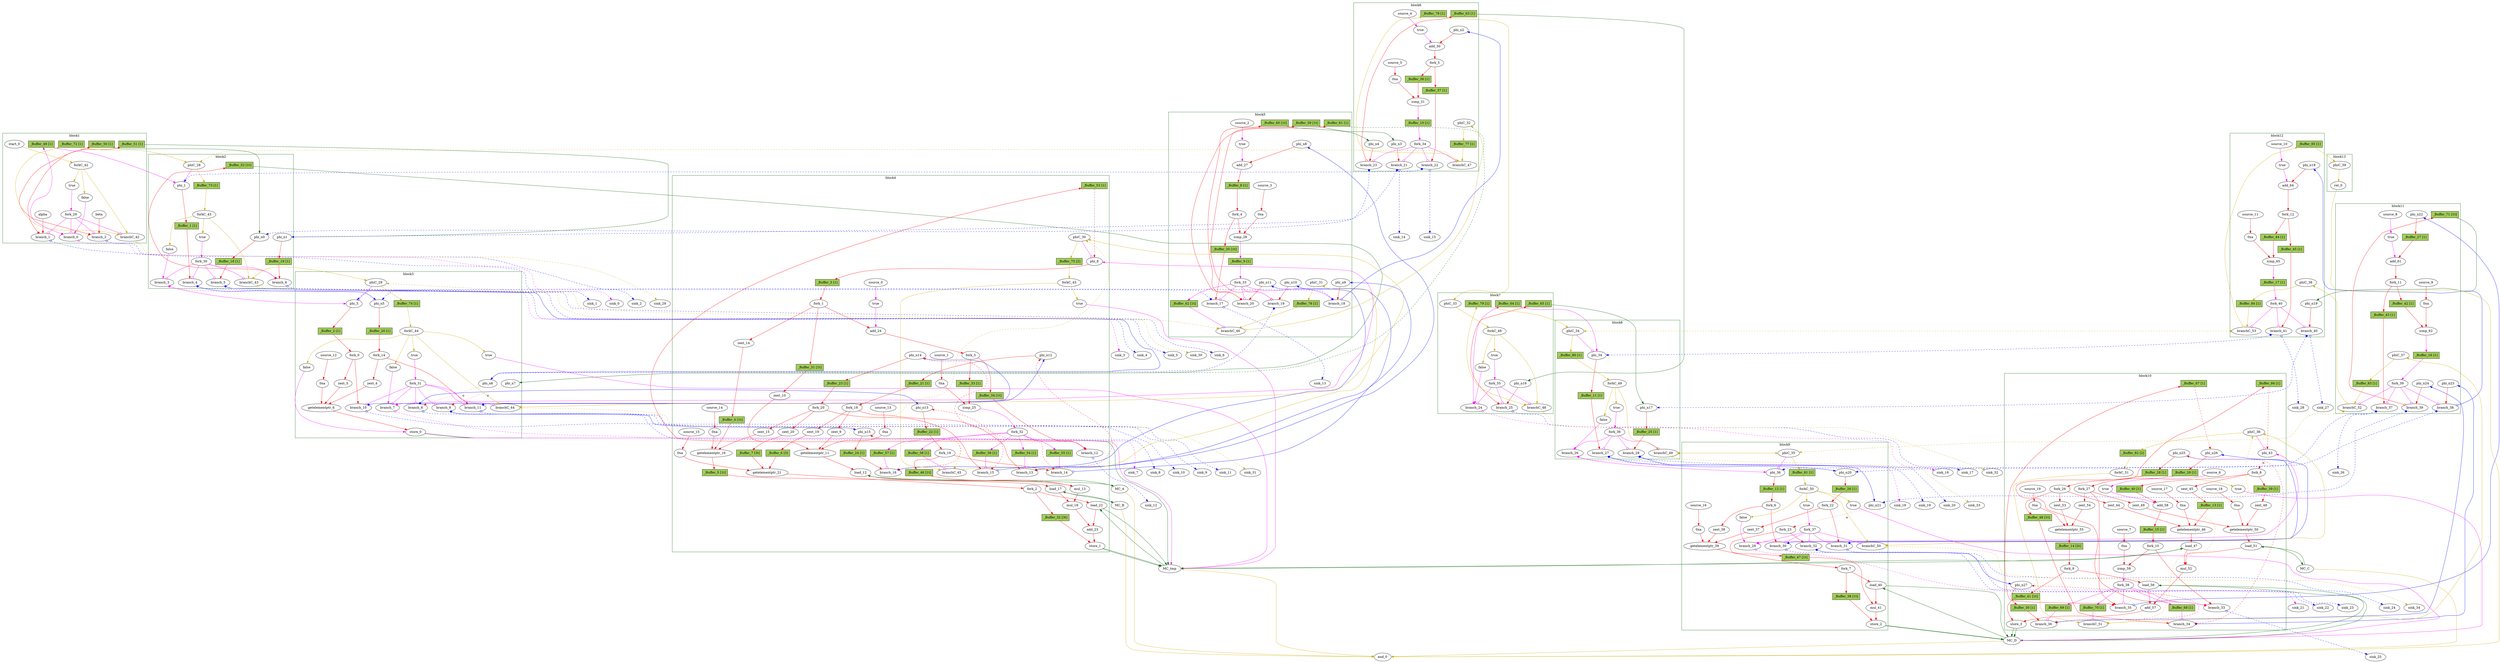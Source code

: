 // Number of blocks: 381
// Number of channels: 594
Digraph G {

  // Blocks
subgraph cluster_1 {
color = "darkgreen"
label = "block1"
  alpha [type=Entry, in="in1:32", out="out1:32", bbID = 1,  shape=oval];
  beta [type=Entry, in="in1:32", out="out1:32", bbID = 1,  shape=oval];
  brCst_block1 [type=Constant, in="in1:1", out="out1:1", bbID = 1, value="0x1", label=true,  shape=oval];
  cst_0 [type=Constant, in="in1:1", out="out1:1", bbID = 1, value="0x0", label=false,  shape=oval];
  branch_0 [type=Branch, in="in1:1 in2?:1", out="out1+:1 out2-:1", bbID = 1,  shape=oval];
  branch_1 [type=Branch, in="in1:32 in2?:1", out="out1+:32 out2-:32", bbID = 1,  shape=oval];
  branch_2 [type=Branch, in="in1:32 in2?:1", out="out1+:32 out2-:32", bbID = 1,  shape=oval];
  fork_29 [type=Fork, in="in1:1", out="out1:1 out2:1 out3:1 out4:1", bbID = 1,  shape=oval];
  start_0 [type=Entry, in="in1:0", out="out1:0", bbID = 1,  shape=oval];
  forkC_42 [type=Fork, in="in1:0", out="out1:0 out2:0 out3:0", bbID = 1,  shape=oval];
  branchC_42 [type=Branch, in="in1:0 in2?:1", out="out1+:0 out2-:0", bbID = 1,  shape=oval];
  _Buffer_49 [type=Buffer, in="in1:1", out="out1:1", bbID = 1, slots=1, transparent=false, label="_Buffer_49 [1]",  shape=box, style=filled, fillcolor=darkolivegreen3, height = 0.4];
  _Buffer_50 [type=Buffer, in="in1:32", out="out1:32", bbID = 1, slots=1, transparent=false, label="_Buffer_50 [1]",  shape=box, style=filled, fillcolor=darkolivegreen3, height = 0.4];
  _Buffer_51 [type=Buffer, in="in1:32", out="out1:32", bbID = 1, slots=1, transparent=false, label="_Buffer_51 [1]",  shape=box, style=filled, fillcolor=darkolivegreen3, height = 0.4];
  _Buffer_72 [type=Buffer, in="in1:0", out="out1:0", bbID = 1, slots=1, transparent=false, label="_Buffer_72 [1]",  shape=box, style=filled, fillcolor=darkolivegreen3, height = 0.4];
}
subgraph cluster_2 {
color = "darkgreen"
label = "block2"
  phi_1 [type=Mux, in="in1?:1 in2:4 in3:4", out="out1:4", delay=1.918, bbID = 2,  shape=oval];
  brCst_block2 [type=Constant, in="in1:1", out="out1:1", bbID = 2, value="0x1", label=true,  shape=oval];
  cst_1 [type=Constant, in="in1:1", out="out1:1", bbID = 2, value="0x0", label=false,  shape=oval];
  phi_n0 [type=Merge, in="in1:32 in2:32", out="out1:32", delay=1.918, bbID = 2,  shape=oval];
  phi_n1 [type=Merge, in="in1:32 in2:32", out="out1:32", delay=1.918, bbID = 2,  shape=oval];
  branch_3 [type=Branch, in="in1:1 in2?:1", out="out1+:1 out2-:1", bbID = 2,  shape=oval];
  branch_4 [type=Branch, in="in1:4 in2?:1", out="out1+:4 out2-:4", bbID = 2,  shape=oval];
  branch_5 [type=Branch, in="in1:32 in2?:1", out="out1+:32 out2-:32", bbID = 2,  shape=oval];
  branch_6 [type=Branch, in="in1:32 in2?:1", out="out1+:32 out2-:32", bbID = 2,  shape=oval];
  fork_30 [type=Fork, in="in1:1", out="out1:1 out2:1 out3:1 out4:1 out5:1", bbID = 2,  shape=oval];
  phiC_28 [type=CntrlMerge, in="in1:0 in2:0", out="out1:0 out2?:1", delay=1.842, bbID = 2,  shape=oval];
  forkC_43 [type=Fork, in="in1:0", out="out1:0 out2:0 out3:0", bbID = 2,  shape=oval];
  branchC_43 [type=Branch, in="in1:0 in2?:1", out="out1+:0 out2-:0", bbID = 2,  shape=oval];
  _Buffer_1 [type=Buffer, in="in1:4", out="out1:4", bbID = 2, slots=1, transparent=false, label="_Buffer_1 [1]",  shape=box, style=filled, fillcolor=darkolivegreen3, height = 0.4];
  _Buffer_18 [type=Buffer, in="in1:32", out="out1:32", bbID = 2, slots=1, transparent=false, label="_Buffer_18 [1]",  shape=box, style=filled, fillcolor=darkolivegreen3, height = 0.4];
  _Buffer_19 [type=Buffer, in="in1:32", out="out1:32", bbID = 2, slots=1, transparent=false, label="_Buffer_19 [1]",  shape=box, style=filled, fillcolor=darkolivegreen3, height = 0.4];
  _Buffer_52 [type=Buffer, in="in1:32", out="out1:32", bbID = 2, slots=1, transparent=true, label="_Buffer_52 [1t]",  shape=box, style=filled, fillcolor=darkolivegreen3, height = 0.4];
  _Buffer_73 [type=Buffer, in="in1:0", out="out1:0", bbID = 2, slots=1, transparent=false, label="_Buffer_73 [1]",  shape=box, style=filled, fillcolor=darkolivegreen3, height = 0.4];
}
subgraph cluster_3 {
color = "darkgreen"
label = "block3"
  phi_3 [type=Mux, in="in1?:1 in2:4 in3:4", out="out1:4", delay=1.918, bbID = 3,  shape=oval];
  zext_4 [type=Operator, in="in1:4", out="out1:4", op = "zext_op", bbID = 3,  shape=oval];
  zext_5 [type=Operator, in="in1:4", out="out1:4", op = "zext_op", bbID = 3,  shape=oval];
  getelementptr_6 [type=Operator, in="in1:32 in2:32 in3:32", out="out1:32", op = "getelementptr_op", delay=2.914, constants=1, bbID = 3,  shape=oval];
  cst_2 [type=Constant, in="in1:1", out="out1:1", bbID = 3, value="0x0", label=false,  shape=oval];
  store_0 [type=Operator, in="in1:1 in2:32", out="out1:1 out2:32", op = "mc_store_op", delay=0.779, bbID = 3, portID = 0, offset = 0,  shape=oval];
  brCst_block3 [type=Constant, in="in1:1", out="out1:1", bbID = 3, value="0x1", label=true,  shape=oval];
  cst_3 [type=Constant, in="in1:1", out="out1:1", bbID = 3, value="0x0", label=false,  shape=oval];
  cst_19 [type=Constant, in="in1:4", out="out1:4", bbID = 3, value="0xa", label="0xa",  shape=oval];
  phi_n5 [type=Merge, in="in1:4 in2:4", out="out1:4", delay=1.918, bbID = 3,  shape=oval];
  phi_n6 [type=Merge, in="in1:32 in2:32", out="out1:32", delay=1.918, bbID = 3,  shape=oval];
  phi_n7 [type=Merge, in="in1:32 in2:32", out="out1:32", delay=1.918, bbID = 3,  shape=oval];
  fork_0 [type=Fork, in="in1:4", out="out1:4 out2:4", bbID = 3,  shape=oval];
  fork_14 [type=Fork, in="in1:4", out="out1:4 out2:4", bbID = 3,  shape=oval];
  branch_7 [type=Branch, in="in1:1 in2?:1", out="out1+:1 out2-:1", bbID = 3,  shape=oval];
  branch_8 [type=Branch, in="in1:32 in2?:1", out="out1+:32 out2-:32", bbID = 3,  shape=oval];
  branch_9 [type=Branch, in="in1:32 in2?:1", out="out1+:32 out2-:32", bbID = 3,  shape=oval];
  branch_10 [type=Branch, in="in1:4 in2?:1", out="out1+:4 out2-:4", bbID = 3,  shape=oval];
  branch_11 [type=Branch, in="in1:4 in2?:1", out="out1+:4 out2-:4", bbID = 3,  shape=oval];
  fork_31 [type=Fork, in="in1:1", out="out1:1 out2:1 out3:1 out4:1 out5:1 out6:1", bbID = 3,  shape=oval];
  cst_27 [type=Constant, in="in1:1", out="out1:1", bbID = 3, value="0x1", label=true,  shape=oval];
  phiC_29 [type=CntrlMerge, in="in1:0 in2:0", out="out1:0 out2?:1", delay=1.842, bbID = 3,  shape=oval];
  forkC_44 [type=Fork, in="in1:0", out="out1:0 out2:0 out3:0 out4:0 out5:0", bbID = 3,  shape=oval];
  branchC_44 [type=Branch, in="in1:0 in2?:1", out="out1+:0 out2-:0", bbID = 3,  shape=oval];
  source_12 [type=Source, out="out1:4", bbID = 3,  shape=oval];
  _Buffer_2 [type=Buffer, in="in1:4", out="out1:4", bbID = 3, slots=1, transparent=false, label="_Buffer_2 [1]",  shape=box, style=filled, fillcolor=darkolivegreen3, height = 0.4];
  _Buffer_20 [type=Buffer, in="in1:4", out="out1:4", bbID = 3, slots=1, transparent=false, label="_Buffer_20 [1]",  shape=box, style=filled, fillcolor=darkolivegreen3, height = 0.4];
  _Buffer_74 [type=Buffer, in="in1:0", out="out1:0", bbID = 3, slots=1, transparent=false, label="_Buffer_74 [1]",  shape=box, style=filled, fillcolor=darkolivegreen3, height = 0.4];
}
subgraph cluster_4 {
color = "darkgreen"
label = "block4"
  phi_8 [type=Mux, in="in1?:1 in2:4 in3:4", out="out1:4", delay=1.918, bbID = 4,  shape=oval];
  zext_9 [type=Operator, in="in1:4", out="out1:4", op = "zext_op", bbID = 4, retimingDiff=1,  shape=oval];
  zext_10 [type=Operator, in="in1:4", out="out1:4", op = "zext_op", bbID = 4, retimingDiff=1,  shape=oval];
  getelementptr_11 [type=Operator, in="in1:32 in2:32 in3:32", out="out1:32", op = "getelementptr_op", delay=2.914, constants=1, bbID = 4, retimingDiff=1,  shape=oval];
  load_12 [type=Operator, in="in1:32 in2:32", out="out1:32 out2:32", op = "mc_load_op", delay=1.503, latency=2, bbID = 4, portID = 0, offset = 0, retimingDiff=0.66667,  shape=oval];
  mul_13 [type=Operator, in="in1:32 in2:32", out="out1:32", op = "mul_op", delay=2.914, latency=4, bbID = 4, retimingDiff=1.33333,  shape=oval];
  zext_14 [type=Operator, in="in1:4", out="out1:4", op = "zext_op", bbID = 4, retimingDiff=0.333333,  shape=oval];
  zext_15 [type=Operator, in="in1:4", out="out1:4", op = "zext_op", bbID = 4, retimingDiff=1.33333,  shape=oval];
  getelementptr_16 [type=Operator, in="in1:32 in2:32 in3:32", out="out1:32", op = "getelementptr_op", delay=2.914, constants=1, bbID = 4, retimingDiff=1.33333,  shape=oval];
  load_17 [type=Operator, in="in1:32 in2:32", out="out1:32 out2:32", op = "mc_load_op", delay=1.503, latency=2, bbID = 4, portID = 0, offset = 0, retimingDiff=0.66667,  shape=oval];
  mul_18 [type=Operator, in="in1:32 in2:32", out="out1:32", op = "mul_op", delay=2.914, latency=4, bbID = 4, retimingDiff=1.33333,  shape=oval];
  zext_19 [type=Operator, in="in1:4", out="out1:4", op = "zext_op", bbID = 4, retimingDiff=1,  shape=oval];
  zext_20 [type=Operator, in="in1:4", out="out1:4", op = "zext_op", bbID = 4, retimingDiff=1.33333,  shape=oval];
  getelementptr_21 [type=Operator, in="in1:32 in2:32 in3:32", out="out1:32", op = "getelementptr_op", delay=2.914, constants=1, bbID = 4, retimingDiff=3.66667,  shape=oval];
  load_22 [type=Operator, in="in1:32 in2:32", out="out1:32 out2:32", op = "mc_load_op", delay=1.503, latency=2, bbID = 4, portID = 0, offset = 0, retimingDiff=0.66666,  shape=oval];
  add_23 [type=Operator, in="in1:32 in2:32", out="out1:32", op = "add_op", delay=2.974, bbID = 4, retimingDiff=4.33333,  shape=oval];
  store_1 [type=Operator, in="in1:32 in2:32", out="out1:32 out2:32", op = "mc_store_op", delay=0.779, bbID = 4, portID = 1, offset = 0, retimingDiff=4.33333,  shape=oval];
  cst_4 [type=Constant, in="in1:1", out="out1:1", bbID = 4, value="0x1", label=true, retimingDiff=0.333333,  shape=oval];
  add_24 [type=Operator, in="in1:4 in2:4", out="out1:4", op = "add_op", delay=2.974, bbID = 4, retimingDiff=0.333333,  shape=oval];
  cst_5 [type=Constant, in="in1:4", out="out1:4", bbID = 4, value="0xa", label="0xa", retimingDiff=0.666667,  shape=oval];
  icmp_25 [type=Operator, in="in1:4 in2:4", out="out1:1", op = "icmp_ult_op", delay=3.42, bbID = 4, retimingDiff=0.666667,  shape=oval];
  cst_20 [type=Constant, in="in1:4", out="out1:4", bbID = 4, value="0xa", label="0xa", retimingDiff=1,  shape=oval];
  cst_21 [type=Constant, in="in1:4", out="out1:4", bbID = 4, value="0xa", label="0xa", retimingDiff=1.33333,  shape=oval];
  cst_22 [type=Constant, in="in1:4", out="out1:4", bbID = 4, value="0xa", label="0xa", retimingDiff=3.66667,  shape=oval];
  phi_n12 [type=Merge, in="in1:4 in2:4", out="out1:4", delay=1.918, bbID = 4,  shape=oval];
  phi_n13 [type=Merge, in="in1:32 in2:32", out="out1:32", delay=1.918, bbID = 4,  shape=oval];
  phi_n14 [type=Merge, in="in1:4 in2:4", out="out1:4", delay=1.918, bbID = 4, retimingDiff=0.333333,  shape=oval];
  phi_n15 [type=Merge, in="in1:32 in2:32", out="out1:32", delay=1.918, bbID = 4,  shape=oval];
  fork_1 [type=Fork, in="in1:4", out="out1:4 out2:4 out3:4", bbID = 4, retimingDiff=0.333333,  shape=oval];
  fork_2 [type=Fork, in="in1:32", out="out1:32 out2:32", bbID = 4, retimingDiff=3.66667,  shape=oval];
  fork_3 [type=Fork, in="in1:4", out="out1:4 out2:4", bbID = 4, retimingDiff=0.333333,  shape=oval];
  fork_18 [type=Fork, in="in1:4", out="out1:4 out2:4 out3:4", bbID = 4, retimingDiff=1,  shape=oval];
  fork_19 [type=Fork, in="in1:32", out="out1:32 out2:32", bbID = 4, retimingDiff=1,  shape=oval];
  fork_20 [type=Fork, in="in1:4", out="out1:4 out2:4 out3:4", bbID = 4, retimingDiff=1.33333,  shape=oval];
  branch_12 [type=Branch, in="in1:4 in2?:1", out="out1+:4 out2-:4", bbID = 4, retimingDiff=0.666667,  shape=oval];
  branch_13 [type=Branch, in="in1:4 in2?:1", out="out1+:4 out2-:4", bbID = 4, retimingDiff=1,  shape=oval];
  branch_14 [type=Branch, in="in1:32 in2?:1", out="out1+:32 out2-:32", bbID = 4, retimingDiff=1,  shape=oval];
  branch_15 [type=Branch, in="in1:4 in2?:1", out="out1+:4 out2-:4", bbID = 4, retimingDiff=1.33333,  shape=oval];
  branch_16 [type=Branch, in="in1:32 in2?:1", out="out1+:32 out2-:32", bbID = 4, retimingDiff=1,  shape=oval];
  fork_32 [type=Fork, in="in1:1", out="out1:1 out2:1 out3:1 out4:1 out5:1 out6:1", bbID = 4, retimingDiff=0.666667,  shape=oval];
  cst_28 [type=Constant, in="in1:1", out="out1:1", bbID = 4, value="0x1", label=true, retimingDiff=1,  shape=oval];
  phiC_30 [type=CntrlMerge, in="in1:0 in2:0", out="out1:0 out2?:1", delay=1.842, bbID = 4,  shape=oval];
  forkC_45 [type=Fork, in="in1:0", out="out1:0 out2:0", bbID = 4, retimingDiff=1,  shape=oval];
  branchC_45 [type=Branch, in="in1:0 in2?:1", out="out1+:0 out2-:0", bbID = 4, retimingDiff=1,  shape=oval];
  source_0 [type=Source, out="out1:1", bbID = 4, retimingDiff=0.333333,  shape=oval];
  source_1 [type=Source, out="out1:4", bbID = 4, retimingDiff=0.666667,  shape=oval];
  source_13 [type=Source, out="out1:4", bbID = 4, retimingDiff=1,  shape=oval];
  source_14 [type=Source, out="out1:4", bbID = 4, retimingDiff=1.33333,  shape=oval];
  source_15 [type=Source, out="out1:4", bbID = 4, retimingDiff=3.66667,  shape=oval];
  _Buffer_3 [type=Buffer, in="in1:4", out="out1:4", bbID = 4, slots=1, transparent=false, label="_Buffer_3 [1]",  shape=box, style=filled, fillcolor=darkolivegreen3, height = 0.4];
  _Buffer_4 [type=Buffer, in="in1:4", out="out1:4", bbID = 4, slots=1, transparent=true, label="_Buffer_4 [1t]",  shape=box, style=filled, fillcolor=darkolivegreen3, height = 0.4];
  _Buffer_5 [type=Buffer, in="in1:32", out="out1:32", bbID = 4, slots=1, transparent=true, label="_Buffer_5 [1t]",  shape=box, style=filled, fillcolor=darkolivegreen3, height = 0.4];
  _Buffer_6 [type=Buffer, in="in1:4", out="out1:4", bbID = 4, slots=3, transparent=false, label="_Buffer_6 [3]",  shape=box, style=filled, fillcolor=darkolivegreen3, height = 0.4];
  _Buffer_7 [type=Buffer, in="in1:4", out="out1:4", bbID = 4, slots=3, transparent=true, label="_Buffer_7 [3t]",  shape=box, style=filled, fillcolor=darkolivegreen3, height = 0.4];
  _Buffer_21 [type=Buffer, in="in1:4", out="out1:4", bbID = 4, slots=1, transparent=false, label="_Buffer_21 [1]",  shape=box, style=filled, fillcolor=darkolivegreen3, height = 0.4];
  _Buffer_22 [type=Buffer, in="in1:32", out="out1:32", bbID = 4, slots=1, transparent=false, label="_Buffer_22 [1]",  shape=box, style=filled, fillcolor=darkolivegreen3, height = 0.4];
  _Buffer_23 [type=Buffer, in="in1:4", out="out1:4", bbID = 4, slots=1, transparent=false, label="_Buffer_23 [1]",  shape=box, style=filled, fillcolor=darkolivegreen3, height = 0.4];
  _Buffer_24 [type=Buffer, in="in1:32", out="out1:32", bbID = 4, slots=1, transparent=false, label="_Buffer_24 [1]",  shape=box, style=filled, fillcolor=darkolivegreen3, height = 0.4];
  _Buffer_31 [type=Buffer, in="in1:4", out="out1:4", bbID = 4, slots=1, transparent=true, label="_Buffer_31 [1t]",  shape=box, style=filled, fillcolor=darkolivegreen3, height = 0.4];
  _Buffer_32 [type=Buffer, in="in1:32", out="out1:32", bbID = 4, slots=3, transparent=true, label="_Buffer_32 [3t]",  shape=box, style=filled, fillcolor=darkolivegreen3, height = 0.4];
  _Buffer_33 [type=Buffer, in="in1:4", out="out1:4", bbID = 4, slots=1, transparent=false, label="_Buffer_33 [1]",  shape=box, style=filled, fillcolor=darkolivegreen3, height = 0.4];
  _Buffer_34 [type=Buffer, in="in1:4", out="out1:4", bbID = 4, slots=1, transparent=true, label="_Buffer_34 [1t]",  shape=box, style=filled, fillcolor=darkolivegreen3, height = 0.4];
  _Buffer_46 [type=Buffer, in="in1:32", out="out1:32", bbID = 4, slots=1, transparent=true, label="_Buffer_46 [1t]",  shape=box, style=filled, fillcolor=darkolivegreen3, height = 0.4];
  _Buffer_53 [type=Buffer, in="in1:4", out="out1:4", bbID = 4, slots=1, transparent=false, label="_Buffer_53 [1]",  shape=box, style=filled, fillcolor=darkolivegreen3, height = 0.4];
  _Buffer_54 [type=Buffer, in="in1:1", out="out1:1", bbID = 4, slots=1, transparent=false, label="_Buffer_54 [1]",  shape=box, style=filled, fillcolor=darkolivegreen3, height = 0.4];
  _Buffer_55 [type=Buffer, in="in1:1", out="out1:1", bbID = 4, slots=1, transparent=false, label="_Buffer_55 [1]",  shape=box, style=filled, fillcolor=darkolivegreen3, height = 0.4];
  _Buffer_56 [type=Buffer, in="in1:1", out="out1:1", bbID = 4, slots=1, transparent=false, label="_Buffer_56 [1]",  shape=box, style=filled, fillcolor=darkolivegreen3, height = 0.4];
  _Buffer_57 [type=Buffer, in="in1:1", out="out1:1", bbID = 4, slots=1, transparent=false, label="_Buffer_57 [1]",  shape=box, style=filled, fillcolor=darkolivegreen3, height = 0.4];
  _Buffer_58 [type=Buffer, in="in1:1", out="out1:1", bbID = 4, slots=1, transparent=false, label="_Buffer_58 [1]",  shape=box, style=filled, fillcolor=darkolivegreen3, height = 0.4];
  _Buffer_75 [type=Buffer, in="in1:0", out="out1:0", bbID = 4, slots=2, transparent=false, label="_Buffer_75 [2]",  shape=box, style=filled, fillcolor=darkolivegreen3, height = 0.4];
}
subgraph cluster_5 {
color = "darkgreen"
label = "block5"
  cst_6 [type=Constant, in="in1:1", out="out1:1", bbID = 5, value="0x1", label=true,  shape=oval];
  add_27 [type=Operator, in="in1:4 in2:4", out="out1:4", op = "add_op", delay=2.974, bbID = 5,  shape=oval];
  cst_7 [type=Constant, in="in1:4", out="out1:4", bbID = 5, value="0xa", label="0xa",  shape=oval];
  icmp_28 [type=Operator, in="in1:4 in2:4", out="out1:1", op = "icmp_ult_op", delay=3.42, bbID = 5,  shape=oval];
  phi_n8 [type=Merge, in="in1:4", out="out1:4", bbID = 5,  shape=oval];
  phi_n9 [type=Merge, in="in1:4", out="out1:4", bbID = 5,  shape=oval];
  phi_n10 [type=Merge, in="in1:32", out="out1:32", bbID = 5,  shape=oval];
  phi_n11 [type=Merge, in="in1:32", out="out1:32", bbID = 5,  shape=oval];
  fork_4 [type=Fork, in="in1:4", out="out1:4 out2:4", bbID = 5,  shape=oval];
  branch_17 [type=Branch, in="in1:4 in2?:1", out="out1+:4 out2-:4", bbID = 5,  shape=oval];
  branch_18 [type=Branch, in="in1:4 in2?:1", out="out1+:4 out2-:4", bbID = 5,  shape=oval];
  branch_19 [type=Branch, in="in1:32 in2?:1", out="out1+:32 out2-:32", bbID = 5,  shape=oval];
  branch_20 [type=Branch, in="in1:32 in2?:1", out="out1+:32 out2-:32", bbID = 5,  shape=oval];
  fork_33 [type=Fork, in="in1:1", out="out1:1 out2:1 out3:1 out4:1 out5:1", bbID = 5,  shape=oval];
  phiC_31 [type=Merge, in="in1:0", out="out1:0", delay=1.842, bbID = 5,  shape=oval];
  branchC_46 [type=Branch, in="in1:0 in2?:1", out="out1+:0 out2-:0", bbID = 5,  shape=oval];
  source_2 [type=Source, out="out1:1", bbID = 5,  shape=oval];
  source_3 [type=Source, out="out1:4", bbID = 5,  shape=oval];
  _Buffer_8 [type=Buffer, in="in1:4", out="out1:4", bbID = 5, slots=1, transparent=false, label="_Buffer_8 [1]",  shape=box, style=filled, fillcolor=darkolivegreen3, height = 0.4];
  _Buffer_9 [type=Buffer, in="in1:1", out="out1:1", bbID = 5, slots=1, transparent=false, label="_Buffer_9 [1]",  shape=box, style=filled, fillcolor=darkolivegreen3, height = 0.4];
  _Buffer_35 [type=Buffer, in="in1:4", out="out1:4", bbID = 5, slots=1, transparent=true, label="_Buffer_35 [1t]",  shape=box, style=filled, fillcolor=darkolivegreen3, height = 0.4];
  _Buffer_59 [type=Buffer, in="in1:32", out="out1:32", bbID = 5, slots=1, transparent=true, label="_Buffer_59 [1t]",  shape=box, style=filled, fillcolor=darkolivegreen3, height = 0.4];
  _Buffer_60 [type=Buffer, in="in1:32", out="out1:32", bbID = 5, slots=1, transparent=true, label="_Buffer_60 [1t]",  shape=box, style=filled, fillcolor=darkolivegreen3, height = 0.4];
  _Buffer_61 [type=Buffer, in="in1:32", out="out1:32", bbID = 5, slots=1, transparent=false, label="_Buffer_61 [1]",  shape=box, style=filled, fillcolor=darkolivegreen3, height = 0.4];
  _Buffer_62 [type=Buffer, in="in1:1", out="out1:1", bbID = 5, slots=1, transparent=true, label="_Buffer_62 [1t]",  shape=box, style=filled, fillcolor=darkolivegreen3, height = 0.4];
  _Buffer_76 [type=Buffer, in="in1:0", out="out1:0", bbID = 5, slots=1, transparent=false, label="_Buffer_76 [1]",  shape=box, style=filled, fillcolor=darkolivegreen3, height = 0.4];
}
subgraph cluster_6 {
color = "darkgreen"
label = "block6"
  cst_8 [type=Constant, in="in1:1", out="out1:1", bbID = 6, value="0x1", label=true,  shape=oval];
  add_30 [type=Operator, in="in1:4 in2:4", out="out1:4", op = "add_op", delay=2.974, bbID = 6,  shape=oval];
  cst_9 [type=Constant, in="in1:4", out="out1:4", bbID = 6, value="0xa", label="0xa",  shape=oval];
  icmp_31 [type=Operator, in="in1:4 in2:4", out="out1:1", op = "icmp_ult_op", delay=3.42, bbID = 6,  shape=oval];
  phi_n2 [type=Merge, in="in1:4", out="out1:4", bbID = 6,  shape=oval];
  phi_n3 [type=Merge, in="in1:32", out="out1:32", bbID = 6,  shape=oval];
  phi_n4 [type=Merge, in="in1:32", out="out1:32", bbID = 6,  shape=oval];
  fork_5 [type=Fork, in="in1:4", out="out1:4 out2:4", bbID = 6,  shape=oval];
  branch_21 [type=Branch, in="in1:32 in2?:1", out="out1+:32 out2-:32", bbID = 6,  shape=oval];
  branch_22 [type=Branch, in="in1:4 in2?:1", out="out1+:4 out2-:4", bbID = 6,  shape=oval];
  branch_23 [type=Branch, in="in1:32 in2?:1", out="out1+:32 out2-:32", bbID = 6,  shape=oval];
  fork_34 [type=Fork, in="in1:1", out="out1:1 out2:1 out3:1 out4:1", bbID = 6,  shape=oval];
  phiC_32 [type=Merge, in="in1:0", out="out1:0", delay=1.842, bbID = 6,  shape=oval];
  branchC_47 [type=Branch, in="in1:0 in2?:1", out="out1+:0 out2-:0", bbID = 6,  shape=oval];
  source_4 [type=Source, out="out1:1", bbID = 6,  shape=oval];
  source_5 [type=Source, out="out1:4", bbID = 6,  shape=oval];
  _Buffer_10 [type=Buffer, in="in1:1", out="out1:1", bbID = 6, slots=1, transparent=false, label="_Buffer_10 [1]",  shape=box, style=filled, fillcolor=darkolivegreen3, height = 0.4];
  _Buffer_36 [type=Buffer, in="in1:4", out="out1:4", bbID = 6, slots=1, transparent=false, label="_Buffer_36 [1]",  shape=box, style=filled, fillcolor=darkolivegreen3, height = 0.4];
  _Buffer_37 [type=Buffer, in="in1:4", out="out1:4", bbID = 6, slots=1, transparent=false, label="_Buffer_37 [1]",  shape=box, style=filled, fillcolor=darkolivegreen3, height = 0.4];
  _Buffer_63 [type=Buffer, in="in1:32", out="out1:32", bbID = 6, slots=1, transparent=false, label="_Buffer_63 [1]",  shape=box, style=filled, fillcolor=darkolivegreen3, height = 0.4];
  _Buffer_77 [type=Buffer, in="in1:0", out="out1:0", bbID = 6, slots=1, transparent=false, label="_Buffer_77 [1]",  shape=box, style=filled, fillcolor=darkolivegreen3, height = 0.4];
  _Buffer_78 [type=Buffer, in="in1:0", out="out1:0", bbID = 6, slots=1, transparent=false, label="_Buffer_78 [1]",  shape=box, style=filled, fillcolor=darkolivegreen3, height = 0.4];
}
subgraph cluster_7 {
color = "darkgreen"
label = "block7"
  brCst_block7 [type=Constant, in="in1:1", out="out1:1", bbID = 7, value="0x1", label=true,  shape=oval];
  cst_10 [type=Constant, in="in1:1", out="out1:1", bbID = 7, value="0x0", label=false,  shape=oval];
  phi_n16 [type=Merge, in="in1:32", out="out1:32", bbID = 7,  shape=oval];
  branch_24 [type=Branch, in="in1:1 in2?:1", out="out1+:1 out2-:1", bbID = 7,  shape=oval];
  branch_25 [type=Branch, in="in1:32 in2?:1", out="out1+:32 out2-:32", bbID = 7,  shape=oval];
  fork_35 [type=Fork, in="in1:1", out="out1:1 out2:1 out3:1", bbID = 7,  shape=oval];
  phiC_33 [type=Merge, in="in1:0", out="out1:0", delay=1.842, bbID = 7,  shape=oval];
  forkC_48 [type=Fork, in="in1:0", out="out1:0 out2:0 out3:0", bbID = 7,  shape=oval];
  branchC_48 [type=Branch, in="in1:0 in2?:1", out="out1+:0 out2-:0", bbID = 7,  shape=oval];
  _Buffer_64 [type=Buffer, in="in1:1", out="out1:1", bbID = 7, slots=1, transparent=false, label="_Buffer_64 [1]",  shape=box, style=filled, fillcolor=darkolivegreen3, height = 0.4];
  _Buffer_65 [type=Buffer, in="in1:32", out="out1:32", bbID = 7, slots=1, transparent=false, label="_Buffer_65 [1]",  shape=box, style=filled, fillcolor=darkolivegreen3, height = 0.4];
  _Buffer_79 [type=Buffer, in="in1:0", out="out1:0", bbID = 7, slots=1, transparent=false, label="_Buffer_79 [1]",  shape=box, style=filled, fillcolor=darkolivegreen3, height = 0.4];
}
subgraph cluster_8 {
color = "darkgreen"
label = "block8"
  phi_34 [type=Mux, in="in1?:1 in2:4 in3:4", out="out1:4", delay=1.918, bbID = 8,  shape=oval];
  brCst_block8 [type=Constant, in="in1:1", out="out1:1", bbID = 8, value="0x1", label=true,  shape=oval];
  cst_11 [type=Constant, in="in1:1", out="out1:1", bbID = 8, value="0x0", label=false,  shape=oval];
  phi_n17 [type=Merge, in="in1:32 in2:32", out="out1:32", delay=1.918, bbID = 8,  shape=oval];
  branch_26 [type=Branch, in="in1:1 in2?:1", out="out1+:1 out2-:1", bbID = 8,  shape=oval];
  branch_27 [type=Branch, in="in1:4 in2?:1", out="out1+:4 out2-:4", bbID = 8,  shape=oval];
  branch_28 [type=Branch, in="in1:32 in2?:1", out="out1+:32 out2-:32", bbID = 8,  shape=oval];
  fork_36 [type=Fork, in="in1:1", out="out1:1 out2:1 out3:1 out4:1", bbID = 8,  shape=oval];
  phiC_34 [type=CntrlMerge, in="in1:0 in2:0", out="out1:0 out2?:1", delay=1.842, bbID = 8,  shape=oval];
  forkC_49 [type=Fork, in="in1:0", out="out1:0 out2:0 out3:0", bbID = 8,  shape=oval];
  branchC_49 [type=Branch, in="in1:0 in2?:1", out="out1+:0 out2-:0", bbID = 8,  shape=oval];
  _Buffer_11 [type=Buffer, in="in1:4", out="out1:4", bbID = 8, slots=1, transparent=false, label="_Buffer_11 [1]",  shape=box, style=filled, fillcolor=darkolivegreen3, height = 0.4];
  _Buffer_25 [type=Buffer, in="in1:32", out="out1:32", bbID = 8, slots=1, transparent=false, label="_Buffer_25 [1]",  shape=box, style=filled, fillcolor=darkolivegreen3, height = 0.4];
  _Buffer_80 [type=Buffer, in="in1:0", out="out1:0", bbID = 8, slots=1, transparent=false, label="_Buffer_80 [1]",  shape=box, style=filled, fillcolor=darkolivegreen3, height = 0.4];
}
subgraph cluster_9 {
color = "darkgreen"
label = "block9"
  phi_36 [type=Mux, in="in1?:1 in2:4 in3:4", out="out1:4", delay=1.918, bbID = 9,  shape=oval];
  zext_37 [type=Operator, in="in1:4", out="out1:4", op = "zext_op", bbID = 9,  shape=oval];
  zext_38 [type=Operator, in="in1:4", out="out1:4", op = "zext_op", bbID = 9,  shape=oval];
  getelementptr_39 [type=Operator, in="in1:32 in2:32 in3:32", out="out1:32", op = "getelementptr_op", delay=2.914, constants=1, bbID = 9,  shape=oval];
  load_40 [type=Operator, in="in1:32 in2:32", out="out1:32 out2:32", op = "mc_load_op", delay=1.503, latency=2, bbID = 9, portID = 0, offset = 0,  shape=oval];
  mul_41 [type=Operator, in="in1:32 in2:32", out="out1:32", op = "mul_op", delay=2.914, latency=4, bbID = 9,  shape=oval];
  store_2 [type=Operator, in="in1:32 in2:32", out="out1:32 out2:32", op = "mc_store_op", delay=0.779, bbID = 9, portID = 0, offset = 0,  shape=oval];
  brCst_block9 [type=Constant, in="in1:1", out="out1:1", bbID = 9, value="0x1", label=true,  shape=oval];
  cst_12 [type=Constant, in="in1:1", out="out1:1", bbID = 9, value="0x0", label=false,  shape=oval];
  cst_23 [type=Constant, in="in1:4", out="out1:4", bbID = 9, value="0xa", label="0xa",  shape=oval];
  phi_n20 [type=Merge, in="in1:4 in2:4", out="out1:4", delay=1.918, bbID = 9,  shape=oval];
  phi_n21 [type=Merge, in="in1:32 in2:32", out="out1:32", delay=1.918, bbID = 9,  shape=oval];
  fork_6 [type=Fork, in="in1:4", out="out1:4 out2:4", bbID = 9,  shape=oval];
  fork_7 [type=Fork, in="in1:32", out="out1:32 out2:32", bbID = 9,  shape=oval];
  fork_22 [type=Fork, in="in1:4", out="out1:4 out2:4", bbID = 9,  shape=oval];
  fork_23 [type=Fork, in="in1:32", out="out1:32 out2:32", bbID = 9,  shape=oval];
  branch_29 [type=Branch, in="in1:1 in2?:1", out="out1+:1 out2-:1", bbID = 9,  shape=oval];
  branch_30 [type=Branch, in="in1:4 in2?:1", out="out1+:4 out2-:4", bbID = 9,  shape=oval];
  branch_31 [type=Branch, in="in1:4 in2?:1", out="out1+:4 out2-:4", bbID = 9,  shape=oval];
  branch_32 [type=Branch, in="in1:32 in2?:1", out="out1+:32 out2-:32", bbID = 9,  shape=oval];
  fork_37 [type=Fork, in="in1:1", out="out1:1 out2:1 out3:1 out4:1 out5:1", bbID = 9,  shape=oval];
  cst_29 [type=Constant, in="in1:1", out="out1:1", bbID = 9, value="0x1", label=true,  shape=oval];
  phiC_35 [type=CntrlMerge, in="in1:0 in2:0", out="out1:0 out2?:1", delay=1.842, bbID = 9,  shape=oval];
  forkC_50 [type=Fork, in="in1:0", out="out1:0 out2:0 out3:0 out4:0", bbID = 9,  shape=oval];
  branchC_50 [type=Branch, in="in1:0 in2?:1", out="out1+:0 out2-:0", bbID = 9,  shape=oval];
  source_16 [type=Source, out="out1:4", bbID = 9,  shape=oval];
  _Buffer_12 [type=Buffer, in="in1:4", out="out1:4", bbID = 9, slots=1, transparent=false, label="_Buffer_12 [1]",  shape=box, style=filled, fillcolor=darkolivegreen3, height = 0.4];
  _Buffer_26 [type=Buffer, in="in1:4", out="out1:4", bbID = 9, slots=1, transparent=false, label="_Buffer_26 [1]",  shape=box, style=filled, fillcolor=darkolivegreen3, height = 0.4];
  _Buffer_38 [type=Buffer, in="in1:32", out="out1:32", bbID = 9, slots=1, transparent=true, label="_Buffer_38 [1t]",  shape=box, style=filled, fillcolor=darkolivegreen3, height = 0.4];
  _Buffer_47 [type=Buffer, in="in1:32", out="out1:32", bbID = 9, slots=1, transparent=true, label="_Buffer_47 [1t]",  shape=box, style=filled, fillcolor=darkolivegreen3, height = 0.4];
  _Buffer_81 [type=Buffer, in="in1:0", out="out1:0", bbID = 9, slots=1, transparent=false, label="_Buffer_81 [1]",  shape=box, style=filled, fillcolor=darkolivegreen3, height = 0.4];
}
subgraph cluster_10 {
color = "darkgreen"
label = "block10"
  phi_43 [type=Mux, in="in1?:1 in2:4 in3:4", out="out1:4", delay=1.918, bbID = 10,  shape=oval];
  zext_44 [type=Operator, in="in1:4", out="out1:4", op = "zext_op", bbID = 10,  shape=oval];
  zext_45 [type=Operator, in="in1:4", out="out1:4", op = "zext_op", bbID = 10,  shape=oval];
  getelementptr_46 [type=Operator, in="in1:32 in2:32 in3:32", out="out1:32", op = "getelementptr_op", delay=2.914, constants=1, bbID = 10,  shape=oval];
  load_47 [type=Operator, in="in1:32 in2:32", out="out1:32 out2:32", op = "mc_load_op", delay=1.503, latency=2, bbID = 10, portID = 1, offset = 0,  shape=oval];
  zext_48 [type=Operator, in="in1:4", out="out1:4", op = "zext_op", bbID = 10,  shape=oval];
  zext_49 [type=Operator, in="in1:4", out="out1:4", op = "zext_op", bbID = 10,  shape=oval];
  getelementptr_50 [type=Operator, in="in1:32 in2:32 in3:32", out="out1:32", op = "getelementptr_op", delay=2.914, constants=1, bbID = 10,  shape=oval];
  load_51 [type=Operator, in="in1:32 in2:32", out="out1:32 out2:32", op = "mc_load_op", delay=1.503, latency=2, bbID = 10, portID = 0, offset = 0,  shape=oval];
  mul_52 [type=Operator, in="in1:32 in2:32", out="out1:32", op = "mul_op", delay=2.914, latency=4, bbID = 10,  shape=oval];
  zext_53 [type=Operator, in="in1:4", out="out1:4", op = "zext_op", bbID = 10,  shape=oval];
  zext_54 [type=Operator, in="in1:4", out="out1:4", op = "zext_op", bbID = 10,  shape=oval];
  getelementptr_55 [type=Operator, in="in1:32 in2:32 in3:32", out="out1:32", op = "getelementptr_op", delay=2.914, constants=1, bbID = 10,  shape=oval];
  load_56 [type=Operator, in="in1:32 in2:32", out="out1:32 out2:32", op = "mc_load_op", delay=1.503, latency=2, bbID = 10, portID = 1, offset = 0,  shape=oval];
  add_57 [type=Operator, in="in1:32 in2:32", out="out1:32", op = "add_op", delay=2.974, bbID = 10,  shape=oval];
  store_3 [type=Operator, in="in1:32 in2:32", out="out1:32 out2:32", op = "mc_store_op", delay=0.779, bbID = 10, portID = 1, offset = 0,  shape=oval];
  cst_13 [type=Constant, in="in1:1", out="out1:1", bbID = 10, value="0x1", label=true,  shape=oval];
  add_58 [type=Operator, in="in1:4 in2:4", out="out1:4", op = "add_op", delay=2.974, bbID = 10,  shape=oval];
  cst_14 [type=Constant, in="in1:4", out="out1:4", bbID = 10, value="0xa", label="0xa",  shape=oval];
  icmp_59 [type=Operator, in="in1:4 in2:4", out="out1:1", op = "icmp_ult_op", delay=3.42, bbID = 10,  shape=oval];
  cst_24 [type=Constant, in="in1:4", out="out1:4", bbID = 10, value="0xa", label="0xa",  shape=oval];
  cst_25 [type=Constant, in="in1:4", out="out1:4", bbID = 10, value="0xa", label="0xa",  shape=oval];
  cst_26 [type=Constant, in="in1:4", out="out1:4", bbID = 10, value="0xa", label="0xa",  shape=oval];
  phi_n25 [type=Merge, in="in1:4 in2:4", out="out1:4", delay=1.918, bbID = 10,  shape=oval];
  phi_n26 [type=Merge, in="in1:4 in2:4", out="out1:4", delay=1.918, bbID = 10,  shape=oval];
  phi_n27 [type=Merge, in="in1:32 in2:32", out="out1:32", delay=1.918, bbID = 10,  shape=oval];
  fork_8 [type=Fork, in="in1:4", out="out1:4 out2:4 out3:4", bbID = 10,  shape=oval];
  fork_9 [type=Fork, in="in1:32", out="out1:32 out2:32", bbID = 10,  shape=oval];
  fork_10 [type=Fork, in="in1:4", out="out1:4 out2:4", bbID = 10,  shape=oval];
  fork_26 [type=Fork, in="in1:4", out="out1:4 out2:4 out3:4", bbID = 10,  shape=oval];
  fork_27 [type=Fork, in="in1:4", out="out1:4 out2:4 out3:4", bbID = 10,  shape=oval];
  branch_33 [type=Branch, in="in1:4 in2?:1", out="out1+:4 out2-:4", bbID = 10,  shape=oval];
  branch_34 [type=Branch, in="in1:4 in2?:1", out="out1+:4 out2-:4", bbID = 10,  shape=oval];
  branch_35 [type=Branch, in="in1:4 in2?:1", out="out1+:4 out2-:4", bbID = 10,  shape=oval];
  branch_36 [type=Branch, in="in1:32 in2?:1", out="out1+:32 out2-:32", bbID = 10,  shape=oval];
  fork_38 [type=Fork, in="in1:1", out="out1:1 out2:1 out3:1 out4:1 out5:1", bbID = 10,  shape=oval];
  cst_30 [type=Constant, in="in1:1", out="out1:1", bbID = 10, value="0x1", label=true,  shape=oval];
  phiC_36 [type=CntrlMerge, in="in1:0 in2:0", out="out1:0 out2?:1", delay=1.842, bbID = 10,  shape=oval];
  forkC_51 [type=Fork, in="in1:0", out="out1:0 out2:0", bbID = 10,  shape=oval];
  branchC_51 [type=Branch, in="in1:0 in2?:1", out="out1+:0 out2-:0", bbID = 10,  shape=oval];
  source_6 [type=Source, out="out1:1", bbID = 10,  shape=oval];
  source_7 [type=Source, out="out1:4", bbID = 10,  shape=oval];
  source_17 [type=Source, out="out1:4", bbID = 10,  shape=oval];
  source_18 [type=Source, out="out1:4", bbID = 10,  shape=oval];
  source_19 [type=Source, out="out1:4", bbID = 10,  shape=oval];
  _Buffer_13 [type=Buffer, in="in1:4", out="out1:4", bbID = 10, slots=1, transparent=false, label="_Buffer_13 [1]",  shape=box, style=filled, fillcolor=darkolivegreen3, height = 0.4];
  _Buffer_14 [type=Buffer, in="in1:32", out="out1:32", bbID = 10, slots=2, transparent=true, label="_Buffer_14 [2t]",  shape=box, style=filled, fillcolor=darkolivegreen3, height = 0.4];
  _Buffer_15 [type=Buffer, in="in1:4", out="out1:4", bbID = 10, slots=1, transparent=false, label="_Buffer_15 [1]",  shape=box, style=filled, fillcolor=darkolivegreen3, height = 0.4];
  _Buffer_28 [type=Buffer, in="in1:4", out="out1:4", bbID = 10, slots=1, transparent=false, label="_Buffer_28 [1]",  shape=box, style=filled, fillcolor=darkolivegreen3, height = 0.4];
  _Buffer_29 [type=Buffer, in="in1:4", out="out1:4", bbID = 10, slots=1, transparent=false, label="_Buffer_29 [1]",  shape=box, style=filled, fillcolor=darkolivegreen3, height = 0.4];
  _Buffer_30 [type=Buffer, in="in1:32", out="out1:32", bbID = 10, slots=1, transparent=false, label="_Buffer_30 [1]",  shape=box, style=filled, fillcolor=darkolivegreen3, height = 0.4];
  _Buffer_39 [type=Buffer, in="in1:4", out="out1:4", bbID = 10, slots=1, transparent=false, label="_Buffer_39 [1]",  shape=box, style=filled, fillcolor=darkolivegreen3, height = 0.4];
  _Buffer_40 [type=Buffer, in="in1:4", out="out1:4", bbID = 10, slots=1, transparent=false, label="_Buffer_40 [1]",  shape=box, style=filled, fillcolor=darkolivegreen3, height = 0.4];
  _Buffer_41 [type=Buffer, in="in1:32", out="out1:32", bbID = 10, slots=1, transparent=true, label="_Buffer_41 [1t]",  shape=box, style=filled, fillcolor=darkolivegreen3, height = 0.4];
  _Buffer_48 [type=Buffer, in="in1:4", out="out1:4", bbID = 10, slots=1, transparent=true, label="_Buffer_48 [1t]",  shape=box, style=filled, fillcolor=darkolivegreen3, height = 0.4];
  _Buffer_66 [type=Buffer, in="in1:4", out="out1:4", bbID = 10, slots=1, transparent=false, label="_Buffer_66 [1]",  shape=box, style=filled, fillcolor=darkolivegreen3, height = 0.4];
  _Buffer_67 [type=Buffer, in="in1:4", out="out1:4", bbID = 10, slots=1, transparent=false, label="_Buffer_67 [1]",  shape=box, style=filled, fillcolor=darkolivegreen3, height = 0.4];
  _Buffer_68 [type=Buffer, in="in1:1", out="out1:1", bbID = 10, slots=1, transparent=false, label="_Buffer_68 [1]",  shape=box, style=filled, fillcolor=darkolivegreen3, height = 0.4];
  _Buffer_69 [type=Buffer, in="in1:1", out="out1:1", bbID = 10, slots=1, transparent=false, label="_Buffer_69 [1]",  shape=box, style=filled, fillcolor=darkolivegreen3, height = 0.4];
  _Buffer_70 [type=Buffer, in="in1:1", out="out1:1", bbID = 10, slots=1, transparent=false, label="_Buffer_70 [1]",  shape=box, style=filled, fillcolor=darkolivegreen3, height = 0.4];
  _Buffer_82 [type=Buffer, in="in1:0", out="out1:0", bbID = 10, slots=2, transparent=false, label="_Buffer_82 [2]",  shape=box, style=filled, fillcolor=darkolivegreen3, height = 0.4];
}
subgraph cluster_11 {
color = "darkgreen"
label = "block11"
  cst_15 [type=Constant, in="in1:1", out="out1:1", bbID = 11, value="0x1", label=true,  shape=oval];
  add_61 [type=Operator, in="in1:4 in2:4", out="out1:4", op = "add_op", delay=2.974, bbID = 11,  shape=oval];
  cst_16 [type=Constant, in="in1:4", out="out1:4", bbID = 11, value="0xa", label="0xa",  shape=oval];
  icmp_62 [type=Operator, in="in1:4 in2:4", out="out1:1", op = "icmp_ult_op", delay=3.42, bbID = 11,  shape=oval];
  phi_n22 [type=Merge, in="in1:4", out="out1:4", bbID = 11,  shape=oval];
  phi_n23 [type=Merge, in="in1:4", out="out1:4", bbID = 11,  shape=oval];
  phi_n24 [type=Merge, in="in1:32", out="out1:32", bbID = 11,  shape=oval];
  fork_11 [type=Fork, in="in1:4", out="out1:4 out2:4", bbID = 11,  shape=oval];
  branch_37 [type=Branch, in="in1:4 in2?:1", out="out1+:4 out2-:4", bbID = 11,  shape=oval];
  branch_38 [type=Branch, in="in1:4 in2?:1", out="out1+:4 out2-:4", bbID = 11,  shape=oval];
  branch_39 [type=Branch, in="in1:32 in2?:1", out="out1+:32 out2-:32", bbID = 11,  shape=oval];
  fork_39 [type=Fork, in="in1:1", out="out1:1 out2:1 out3:1 out4:1", bbID = 11,  shape=oval];
  phiC_37 [type=Merge, in="in1:0", out="out1:0", delay=1.842, bbID = 11,  shape=oval];
  branchC_52 [type=Branch, in="in1:0 in2?:1", out="out1+:0 out2-:0", bbID = 11,  shape=oval];
  source_8 [type=Source, out="out1:1", bbID = 11,  shape=oval];
  source_9 [type=Source, out="out1:4", bbID = 11,  shape=oval];
  _Buffer_16 [type=Buffer, in="in1:1", out="out1:1", bbID = 11, slots=1, transparent=false, label="_Buffer_16 [1]",  shape=box, style=filled, fillcolor=darkolivegreen3, height = 0.4];
  _Buffer_27 [type=Buffer, in="in1:4", out="out1:4", bbID = 11, slots=1, transparent=false, label="_Buffer_27 [1]",  shape=box, style=filled, fillcolor=darkolivegreen3, height = 0.4];
  _Buffer_42 [type=Buffer, in="in1:4", out="out1:4", bbID = 11, slots=1, transparent=false, label="_Buffer_42 [1]",  shape=box, style=filled, fillcolor=darkolivegreen3, height = 0.4];
  _Buffer_43 [type=Buffer, in="in1:4", out="out1:4", bbID = 11, slots=1, transparent=false, label="_Buffer_43 [1]",  shape=box, style=filled, fillcolor=darkolivegreen3, height = 0.4];
  _Buffer_71 [type=Buffer, in="in1:32", out="out1:32", bbID = 11, slots=1, transparent=true, label="_Buffer_71 [1t]",  shape=box, style=filled, fillcolor=darkolivegreen3, height = 0.4];
  _Buffer_83 [type=Buffer, in="in1:0", out="out1:0", bbID = 11, slots=1, transparent=false, label="_Buffer_83 [1]",  shape=box, style=filled, fillcolor=darkolivegreen3, height = 0.4];
}
subgraph cluster_12 {
color = "darkgreen"
label = "block12"
  cst_17 [type=Constant, in="in1:1", out="out1:1", bbID = 12, value="0x1", label=true,  shape=oval];
  add_64 [type=Operator, in="in1:4 in2:4", out="out1:4", op = "add_op", delay=2.974, bbID = 12,  shape=oval];
  cst_18 [type=Constant, in="in1:4", out="out1:4", bbID = 12, value="0xa", label="0xa",  shape=oval];
  icmp_65 [type=Operator, in="in1:4 in2:4", out="out1:1", op = "icmp_ult_op", delay=3.42, bbID = 12,  shape=oval];
  phi_n18 [type=Merge, in="in1:4", out="out1:4", bbID = 12,  shape=oval];
  phi_n19 [type=Merge, in="in1:32", out="out1:32", bbID = 12,  shape=oval];
  fork_12 [type=Fork, in="in1:4", out="out1:4 out2:4", bbID = 12,  shape=oval];
  branch_40 [type=Branch, in="in1:32 in2?:1", out="out1+:32 out2-:32", bbID = 12,  shape=oval];
  branch_41 [type=Branch, in="in1:4 in2?:1", out="out1+:4 out2-:4", bbID = 12,  shape=oval];
  fork_40 [type=Fork, in="in1:1", out="out1:1 out2:1 out3:1", bbID = 12,  shape=oval];
  phiC_38 [type=Merge, in="in1:0", out="out1:0", delay=1.842, bbID = 12,  shape=oval];
  branchC_53 [type=Branch, in="in1:0 in2?:1", out="out1+:0 out2-:0", bbID = 12,  shape=oval];
  source_10 [type=Source, out="out1:1", bbID = 12,  shape=oval];
  source_11 [type=Source, out="out1:4", bbID = 12,  shape=oval];
  _Buffer_17 [type=Buffer, in="in1:1", out="out1:1", bbID = 12, slots=1, transparent=false, label="_Buffer_17 [1]",  shape=box, style=filled, fillcolor=darkolivegreen3, height = 0.4];
  _Buffer_44 [type=Buffer, in="in1:4", out="out1:4", bbID = 12, slots=1, transparent=false, label="_Buffer_44 [1]",  shape=box, style=filled, fillcolor=darkolivegreen3, height = 0.4];
  _Buffer_45 [type=Buffer, in="in1:4", out="out1:4", bbID = 12, slots=1, transparent=false, label="_Buffer_45 [1]",  shape=box, style=filled, fillcolor=darkolivegreen3, height = 0.4];
  _Buffer_84 [type=Buffer, in="in1:0", out="out1:0", bbID = 12, slots=1, transparent=false, label="_Buffer_84 [1]",  shape=box, style=filled, fillcolor=darkolivegreen3, height = 0.4];
  _Buffer_85 [type=Buffer, in="in1:0", out="out1:0", bbID = 12, slots=1, transparent=false, label="_Buffer_85 [1]",  shape=box, style=filled, fillcolor=darkolivegreen3, height = 0.4];
}
subgraph cluster_13 {
color = "darkgreen"
label = "block13"
  ret_0 [type=Operator, in="in1:0", out="out1:0", op = "ret_op", bbID = 13,  shape=oval];
  phiC_39 [type=Merge, in="in1:0", out="out1:0", delay=1.842, bbID = 13,  shape=oval];
}
  MC_tmp [type=MC, in="in1:32*c0 in2:32*c1 in3:32*s0a in4:32*s0d in5:32*l0a in6:32*s1a in7:32*s1d in8:32*l1a", out="out1:32*l0d out2:32*l1d out3:0*e", bbID = 0, memory = "tmp", bbcount = 2, ldcount = 2, stcount = 2, ];
  MC_A [type=MC, in="in1:32*l0a", out="out1:32*l0d out2:0*e", bbID = 0, memory = "A", bbcount = 0, ldcount = 1, stcount = 0, ];
  MC_B [type=MC, in="in1:32*l0a", out="out1:32*l0d out2:0*e", bbID = 0, memory = "B", bbcount = 0, ldcount = 1, stcount = 0, ];
  MC_D [type=MC, in="in1:32*c0 in2:32*c1 in3:32*l0a in4:32*s0a in5:32*s0d in6:32*l1a in7:32*s1a in8:32*s1d", out="out1:32*l0d out2:32*l1d out3:0*e", bbID = 0, memory = "D", bbcount = 2, ldcount = 2, stcount = 2, ];
  MC_C [type=MC, in="in1:32*l0a", out="out1:32*l0d out2:0*e", bbID = 0, memory = "C", bbcount = 0, ldcount = 1, stcount = 0, ];
  end_0 [type=Exit, in="in1:0*e in2:0*e in3:0*e in4:0*e in5:0*e in6:0", out="out1:0", bbID = 0,  shape=oval];
  sink_0 [type=Sink, in="in1:1", bbID = 0,  shape=oval];
  sink_1 [type=Sink, in="in1:32", bbID = 0,  shape=oval];
  sink_2 [type=Sink, in="in1:32", bbID = 0,  shape=oval];
  sink_3 [type=Sink, in="in1:1", bbID = 0,  shape=oval];
  sink_4 [type=Sink, in="in1:4", bbID = 0,  shape=oval];
  sink_5 [type=Sink, in="in1:32", bbID = 0,  shape=oval];
  sink_6 [type=Sink, in="in1:32", bbID = 0,  shape=oval];
  sink_7 [type=Sink, in="in1:1", bbID = 0,  shape=oval];
  sink_8 [type=Sink, in="in1:32", bbID = 0,  shape=oval];
  sink_9 [type=Sink, in="in1:32", bbID = 0,  shape=oval];
  sink_10 [type=Sink, in="in1:4", bbID = 0,  shape=oval];
  sink_11 [type=Sink, in="in1:4", bbID = 0,  shape=oval];
  sink_12 [type=Sink, in="in1:4", bbID = 0,  shape=oval];
  sink_13 [type=Sink, in="in1:4", bbID = 0,  shape=oval];
  sink_14 [type=Sink, in="in1:32", bbID = 0,  shape=oval];
  sink_15 [type=Sink, in="in1:4", bbID = 0,  shape=oval];
  sink_16 [type=Sink, in="in1:1", bbID = 0,  shape=oval];
  sink_17 [type=Sink, in="in1:32", bbID = 0,  shape=oval];
  sink_18 [type=Sink, in="in1:1", bbID = 0,  shape=oval];
  sink_19 [type=Sink, in="in1:4", bbID = 0,  shape=oval];
  sink_20 [type=Sink, in="in1:32", bbID = 0,  shape=oval];
  sink_21 [type=Sink, in="in1:1", bbID = 0,  shape=oval];
  sink_22 [type=Sink, in="in1:4", bbID = 0,  shape=oval];
  sink_23 [type=Sink, in="in1:4", bbID = 0,  shape=oval];
  sink_24 [type=Sink, in="in1:32", bbID = 0,  shape=oval];
  sink_25 [type=Sink, in="in1:4", bbID = 0,  shape=oval];
  sink_26 [type=Sink, in="in1:4", bbID = 0,  shape=oval];
  sink_27 [type=Sink, in="in1:32", bbID = 0,  shape=oval];
  sink_28 [type=Sink, in="in1:4", bbID = 0,  shape=oval];
  sink_29 [type=Sink, in="in1:0", bbID = 0,  shape=oval];
  sink_30 [type=Sink, in="in1:0", bbID = 0,  shape=oval];
  sink_31 [type=Sink, in="in1:0", bbID = 0,  shape=oval];
  sink_32 [type=Sink, in="in1:0", bbID = 0,  shape=oval];
  sink_33 [type=Sink, in="in1:0", bbID = 0,  shape=oval];
  sink_34 [type=Sink, in="in1:0", bbID = 0,  shape=oval];

  // Channels
  alpha -> branch_1 [from=out1, to=in1, arrowhead=normal, color=red];
  beta -> branch_2 [from=out1, to=in1, arrowhead=normal, color=red];
  brCst_block1 -> fork_29 [from=out1, to=in1, arrowhead=normal, color=magenta];
  cst_0 -> branch_0 [from=out1, to=in1, arrowhead=normal, color=magenta];
  phi_1 -> _Buffer_1 [from=out1, to=in1, arrowhead=normal, color=red];
  brCst_block2 -> fork_30 [from=out1, to=in1, arrowhead=normal, color=magenta];
  cst_1 -> branch_3 [from=out1, to=in1, arrowhead=normal, color=magenta];
  phi_3 -> _Buffer_2 [from=out1, to=in1, arrowhead=normal, color=red];
  zext_4 -> getelementptr_6 [from=out1, to=in1, arrowhead=normal, color=red];
  zext_5 -> getelementptr_6 [from=out1, to=in2, arrowhead=normal, color=red];
  getelementptr_6 -> store_0 [from=out1, to=in2, arrowhead=normal, color=red];
  cst_2 -> store_0 [from=out1, to=in1, arrowhead=normal, color=magenta];
  store_0 -> MC_tmp [from=out2, to=in3, arrowhead=normal, color=darkgreen];
  store_0 -> MC_tmp [from=out1, to=in4, arrowhead=normal, color=magenta];
  brCst_block3 -> fork_31 [from=out1, to=in1, arrowhead=normal, color=magenta];
  cst_3 -> branch_7 [from=out1, to=in1, arrowhead=normal, color=magenta];
  phi_8 -> _Buffer_3 [from=out1, to=in1, arrowhead=normal, color=red];
  zext_9 -> getelementptr_11 [from=out1, to=in1, arrowhead=normal, color=red];
  zext_10 -> getelementptr_11 [from=out1, to=in2, arrowhead=normal, color=red];
  getelementptr_11 -> load_12 [from=out1, to=in2, arrowhead=normal, color=red];
  load_12 -> mul_13 [from=out1, to=in1, arrowhead=normal, color=red];
  load_12 -> MC_A [from=out2, to=in1, arrowhead=normal, color=darkgreen];
  mul_13 -> mul_18 [from=out1, to=in1, arrowhead=normal, color=red];
  zext_14 -> _Buffer_4 [from=out1, to=in1, arrowhead=normal, color=red];
  zext_15 -> getelementptr_16 [from=out1, to=in2, arrowhead=normal, color=red];
  getelementptr_16 -> _Buffer_5 [from=out1, to=in1, arrowhead=normal, color=red];
  load_17 -> mul_18 [from=out1, to=in2, arrowhead=normal, color=red];
  load_17 -> MC_B [from=out2, to=in1, arrowhead=normal, color=darkgreen];
  mul_18 -> add_23 [from=out1, to=in2, arrowhead=normal, color=red];
  zext_19 -> _Buffer_6 [from=out1, to=in1, arrowhead=normal, color=red];
  zext_20 -> _Buffer_7 [from=out1, to=in1, arrowhead=normal, color=red];
  getelementptr_21 -> fork_2 [from=out1, to=in1, arrowhead=normal, color=red];
  load_22 -> add_23 [from=out1, to=in1, arrowhead=normal, color=red];
  load_22 -> MC_tmp [from=out2, to=in5, arrowhead=normal, color=darkgreen];
  add_23 -> store_1 [from=out1, to=in1, arrowhead=normal, color=red];
  store_1 -> MC_tmp [from=out2, to=in6, arrowhead=normal, color=darkgreen];
  store_1 -> MC_tmp [from=out1, to=in7, arrowhead=normal, color=darkgreen];
  cst_4 -> add_24 [from=out1, to=in2, arrowhead=normal, color=magenta];
  add_24 -> fork_3 [from=out1, to=in1, arrowhead=normal, color=red];
  cst_5 -> icmp_25 [from=out1, to=in2, arrowhead=normal, color=red];
  icmp_25 -> fork_32 [from=out1, to=in1, arrowhead=normal, color=magenta];
  cst_6 -> add_27 [from=out1, to=in2, arrowhead=normal, color=magenta];
  add_27 -> _Buffer_8 [from=out1, to=in1, arrowhead=normal, color=red];
  cst_7 -> icmp_28 [from=out1, to=in2, arrowhead=normal, color=red];
  icmp_28 -> _Buffer_9 [from=out1, to=in1, arrowhead=normal, color=magenta];
  cst_8 -> add_30 [from=out1, to=in2, arrowhead=normal, color=magenta];
  add_30 -> fork_5 [from=out1, to=in1, arrowhead=normal, color=red];
  cst_9 -> icmp_31 [from=out1, to=in2, arrowhead=normal, color=red];
  icmp_31 -> _Buffer_10 [from=out1, to=in1, arrowhead=normal, color=magenta];
  brCst_block7 -> fork_35 [from=out1, to=in1, arrowhead=normal, color=magenta];
  cst_10 -> branch_24 [from=out1, to=in1, arrowhead=normal, color=magenta];
  phi_34 -> _Buffer_11 [from=out1, to=in1, arrowhead=normal, color=red];
  brCst_block8 -> fork_36 [from=out1, to=in1, arrowhead=normal, color=magenta];
  cst_11 -> branch_26 [from=out1, to=in1, arrowhead=normal, color=magenta];
  phi_36 -> _Buffer_12 [from=out1, to=in1, arrowhead=normal, color=red];
  zext_37 -> getelementptr_39 [from=out1, to=in1, arrowhead=normal, color=red];
  zext_38 -> getelementptr_39 [from=out1, to=in2, arrowhead=normal, color=red];
  getelementptr_39 -> fork_7 [from=out1, to=in1, arrowhead=normal, color=red];
  load_40 -> mul_41 [from=out1, to=in1, arrowhead=normal, color=red];
  load_40 -> MC_D [from=out2, to=in3, arrowhead=normal, color=darkgreen];
  mul_41 -> store_2 [from=out1, to=in1, arrowhead=normal, color=red];
  store_2 -> MC_D [from=out2, to=in4, arrowhead=normal, color=darkgreen];
  store_2 -> MC_D [from=out1, to=in5, arrowhead=normal, color=darkgreen];
  brCst_block9 -> fork_37 [from=out1, to=in1, arrowhead=normal, color=magenta];
  cst_12 -> branch_29 [from=out1, to=in1, arrowhead=normal, color=magenta];
  phi_43 -> fork_8 [from=out1, to=in1, arrowhead=normal, color=red, slots=1, style=dotted, label="o", transparent=true];
  zext_44 -> getelementptr_46 [from=out1, to=in1, arrowhead=normal, color=red];
  zext_45 -> _Buffer_13 [from=out1, to=in1, arrowhead=normal, color=red];
  getelementptr_46 -> load_47 [from=out1, to=in2, arrowhead=normal, color=red];
  load_47 -> mul_52 [from=out1, to=in1, arrowhead=normal, color=red];
  load_47 -> MC_tmp [from=out2, to=in8, arrowhead=normal, color=darkgreen];
  zext_48 -> getelementptr_50 [from=out1, to=in1, arrowhead=normal, color=red];
  zext_49 -> getelementptr_50 [from=out1, to=in2, arrowhead=normal, color=red];
  getelementptr_50 -> load_51 [from=out1, to=in2, arrowhead=normal, color=red];
  load_51 -> mul_52 [from=out1, to=in2, arrowhead=normal, color=red];
  load_51 -> MC_C [from=out2, to=in1, arrowhead=normal, color=darkgreen];
  mul_52 -> add_57 [from=out1, to=in2, arrowhead=normal, color=red];
  zext_53 -> getelementptr_55 [from=out1, to=in1, arrowhead=normal, color=red];
  zext_54 -> getelementptr_55 [from=out1, to=in2, arrowhead=normal, color=red];
  getelementptr_55 -> _Buffer_14 [from=out1, to=in1, arrowhead=normal, color=red];
  load_56 -> add_57 [from=out1, to=in1, arrowhead=normal, color=red];
  load_56 -> MC_D [from=out2, to=in6, arrowhead=normal, color=darkgreen];
  add_57 -> store_3 [from=out1, to=in1, arrowhead=normal, color=red];
  store_3 -> MC_D [from=out2, to=in7, arrowhead=normal, color=darkgreen];
  store_3 -> MC_D [from=out1, to=in8, arrowhead=normal, color=darkgreen];
  cst_13 -> add_58 [from=out1, to=in2, arrowhead=normal, color=magenta];
  add_58 -> _Buffer_15 [from=out1, to=in1, arrowhead=normal, color=red];
  cst_14 -> icmp_59 [from=out1, to=in2, arrowhead=normal, color=red];
  icmp_59 -> fork_38 [from=out1, to=in1, arrowhead=normal, color=magenta];
  cst_15 -> add_61 [from=out1, to=in2, arrowhead=normal, color=magenta];
  add_61 -> fork_11 [from=out1, to=in1, arrowhead=normal, color=red];
  cst_16 -> icmp_62 [from=out1, to=in2, arrowhead=normal, color=red];
  icmp_62 -> _Buffer_16 [from=out1, to=in1, arrowhead=normal, color=magenta];
  cst_17 -> add_64 [from=out1, to=in2, arrowhead=normal, color=magenta];
  add_64 -> fork_12 [from=out1, to=in1, arrowhead=normal, color=red];
  cst_18 -> icmp_65 [from=out1, to=in2, arrowhead=normal, color=red];
  icmp_65 -> _Buffer_17 [from=out1, to=in1, arrowhead=normal, color=magenta];
  ret_0 -> end_0 [from=out1, to=in6, arrowhead=normal, color=gold3];
  cst_19 -> getelementptr_6 [from=out1, to=in3, arrowhead=normal, color=red];
  cst_20 -> getelementptr_11 [from=out1, to=in3, arrowhead=normal, color=red];
  cst_21 -> getelementptr_16 [from=out1, to=in3, arrowhead=normal, color=red];
  cst_22 -> getelementptr_21 [from=out1, to=in3, arrowhead=normal, color=red];
  cst_23 -> getelementptr_39 [from=out1, to=in3, arrowhead=normal, color=red];
  cst_24 -> getelementptr_46 [from=out1, to=in3, arrowhead=normal, color=red];
  cst_25 -> getelementptr_50 [from=out1, to=in3, arrowhead=normal, color=red];
  cst_26 -> getelementptr_55 [from=out1, to=in3, arrowhead=normal, color=red];
  phi_n0 -> _Buffer_18 [from=out1, to=in1, arrowhead=normal, color=red];
  phi_n1 -> _Buffer_19 [from=out1, to=in1, arrowhead=normal, color=red];
  phi_n2 -> add_30 [from=out1, to=in1, arrowhead=normal, color=red];
  phi_n3 -> branch_21 [from=out1, to=in1, arrowhead=normal, color=red];
  phi_n4 -> branch_23 [from=out1, to=in1, arrowhead=normal, color=red];
  phi_n5 -> _Buffer_20 [from=out1, to=in1, arrowhead=normal, color=red];
  phi_n6 -> branch_8 [from=out1, to=in1, arrowhead=normal, color=red, slots=1, style=dotted, label="o", transparent=true];
  phi_n7 -> branch_9 [from=out1, to=in1, arrowhead=normal, color=red, slots=1, style=dotted, label="o", transparent=true];
  phi_n8 -> add_27 [from=out1, to=in1, arrowhead=normal, color=red];
  phi_n9 -> branch_18 [from=out1, to=in1, arrowhead=normal, color=red];
  phi_n10 -> branch_19 [from=out1, to=in1, arrowhead=normal, color=red];
  phi_n11 -> branch_20 [from=out1, to=in1, arrowhead=normal, color=red];
  phi_n12 -> _Buffer_21 [from=out1, to=in1, arrowhead=normal, color=red];
  phi_n13 -> _Buffer_22 [from=out1, to=in1, arrowhead=normal, color=red];
  phi_n14 -> _Buffer_23 [from=out1, to=in1, arrowhead=normal, color=red];
  phi_n15 -> _Buffer_24 [from=out1, to=in1, arrowhead=normal, color=red];
  phi_n16 -> branch_25 [from=out1, to=in1, arrowhead=normal, color=red];
  phi_n17 -> _Buffer_25 [from=out1, to=in1, arrowhead=normal, color=red];
  phi_n18 -> add_64 [from=out1, to=in1, arrowhead=normal, color=red];
  phi_n19 -> branch_40 [from=out1, to=in1, arrowhead=normal, color=red];
  phi_n20 -> _Buffer_26 [from=out1, to=in1, arrowhead=normal, color=red];
  phi_n21 -> fork_23 [from=out1, to=in1, arrowhead=normal, color=red, slots=1, style=dotted, label="o", transparent=true];
  phi_n22 -> _Buffer_27 [from=out1, to=in1, arrowhead=normal, color=red];
  phi_n23 -> branch_38 [from=out1, to=in1, arrowhead=normal, color=red];
  phi_n24 -> branch_39 [from=out1, to=in1, arrowhead=normal, color=red];
  phi_n25 -> _Buffer_28 [from=out1, to=in1, arrowhead=normal, color=red];
  phi_n26 -> _Buffer_29 [from=out1, to=in1, arrowhead=normal, color=red];
  phi_n27 -> _Buffer_30 [from=out1, to=in1, arrowhead=normal, color=red];
  fork_0 -> zext_5 [from=out1, to=in1, arrowhead=normal, color=red];
  fork_0 -> branch_10 [from=out2, to=in1, arrowhead=normal, color=red];
  fork_1 -> _Buffer_31 [from=out1, to=in1, arrowhead=normal, color=red];
  fork_1 -> zext_14 [from=out2, to=in1, arrowhead=normal, color=red];
  fork_1 -> add_24 [from=out3, to=in1, arrowhead=normal, color=red];
  fork_2 -> load_22 [from=out1, to=in2, arrowhead=normal, color=red];
  fork_2 -> _Buffer_32 [from=out2, to=in1, arrowhead=normal, color=red];
  fork_3 -> _Buffer_33 [from=out1, to=in1, arrowhead=normal, color=red];
  fork_3 -> _Buffer_34 [from=out2, to=in1, arrowhead=normal, color=red];
  fork_4 -> icmp_28 [from=out1, to=in1, arrowhead=normal, color=red];
  fork_4 -> _Buffer_35 [from=out2, to=in1, arrowhead=normal, color=red];
  fork_5 -> _Buffer_36 [from=out1, to=in1, arrowhead=normal, color=red];
  fork_5 -> _Buffer_37 [from=out2, to=in1, arrowhead=normal, color=red];
  fork_6 -> zext_38 [from=out1, to=in1, arrowhead=normal, color=red];
  fork_6 -> branch_30 [from=out2, to=in1, arrowhead=normal, color=red];
  fork_7 -> load_40 [from=out1, to=in2, arrowhead=normal, color=red];
  fork_7 -> _Buffer_38 [from=out2, to=in1, arrowhead=normal, color=red];
  fork_8 -> zext_45 [from=out1, to=in1, arrowhead=normal, color=red];
  fork_8 -> _Buffer_39 [from=out2, to=in1, arrowhead=normal, color=red];
  fork_8 -> _Buffer_40 [from=out3, to=in1, arrowhead=normal, color=red];
  fork_9 -> load_56 [from=out1, to=in2, arrowhead=normal, color=red];
  fork_9 -> _Buffer_41 [from=out2, to=in1, arrowhead=normal, color=red];
  fork_10 -> icmp_59 [from=out1, to=in1, arrowhead=normal, color=red];
  fork_10 -> branch_33 [from=out2, to=in1, arrowhead=normal, color=red];
  fork_11 -> _Buffer_42 [from=out1, to=in1, arrowhead=normal, color=red];
  fork_11 -> _Buffer_43 [from=out2, to=in1, arrowhead=normal, color=red];
  fork_12 -> _Buffer_44 [from=out1, to=in1, arrowhead=normal, color=red];
  fork_12 -> _Buffer_45 [from=out2, to=in1, arrowhead=normal, color=red];
  fork_14 -> zext_4 [from=out1, to=in1, arrowhead=normal, color=red];
  fork_14 -> branch_11 [from=out2, to=in1, arrowhead=normal, color=red];
  fork_18 -> zext_9 [from=out1, to=in1, arrowhead=normal, color=red];
  fork_18 -> zext_19 [from=out2, to=in1, arrowhead=normal, color=red];
  fork_18 -> branch_13 [from=out3, to=in1, arrowhead=normal, color=red];
  fork_19 -> _Buffer_46 [from=out1, to=in1, arrowhead=normal, color=red];
  fork_19 -> branch_14 [from=out2, to=in1, arrowhead=normal, color=red];
  fork_20 -> zext_15 [from=out1, to=in1, arrowhead=normal, color=red];
  fork_20 -> zext_20 [from=out2, to=in1, arrowhead=normal, color=red];
  fork_20 -> branch_15 [from=out3, to=in1, arrowhead=normal, color=red];
  fork_22 -> zext_37 [from=out1, to=in1, arrowhead=normal, color=red];
  fork_22 -> branch_31 [from=out2, to=in1, arrowhead=normal, color=red];
  fork_23 -> _Buffer_47 [from=out1, to=in1, arrowhead=normal, color=red];
  fork_23 -> branch_32 [from=out2, to=in1, arrowhead=normal, color=red];
  fork_26 -> zext_44 [from=out1, to=in1, arrowhead=normal, color=red];
  fork_26 -> zext_53 [from=out2, to=in1, arrowhead=normal, color=red];
  fork_26 -> _Buffer_48 [from=out3, to=in1, arrowhead=normal, color=red];
  fork_27 -> zext_49 [from=out1, to=in1, arrowhead=normal, color=red];
  fork_27 -> zext_54 [from=out2, to=in1, arrowhead=normal, color=red];
  fork_27 -> branch_35 [from=out3, to=in1, arrowhead=normal, color=red];
  branch_0 -> _Buffer_49 [from=out1, to=in1, dir=both, arrowtail=dot, arrowhead=normal, color=magenta, constraint=false];
  branch_0 -> sink_0 [from=out2, to=in1, dir=both, arrowtail=odot, arrowhead=normal, color=magenta, style=dashed, minlen = 3];
  branch_1 -> _Buffer_50 [from=out1, to=in1, dir=both, arrowtail=dot, arrowhead=normal, color=red, constraint=false];
  branch_1 -> sink_1 [from=out2, to=in1, dir=both, arrowtail=odot, arrowhead=normal, color=blue, style=dashed, minlen = 3];
  branch_2 -> _Buffer_51 [from=out1, to=in1, dir=both, arrowtail=dot, arrowhead=normal, color=red, constraint=false];
  branch_2 -> sink_2 [from=out2, to=in1, dir=both, arrowtail=odot, arrowhead=normal, color=blue, style=dashed, minlen = 3];
  fork_29 -> branch_0 [from=out3, to=in2, arrowhead=obox, color=magenta];
  fork_29 -> branch_1 [from=out2, to=in2, arrowhead=obox, color=magenta];
  fork_29 -> branch_2 [from=out1, to=in2, arrowhead=obox, color=magenta];
  fork_29 -> branchC_42 [from=out4, to=in2, arrowhead=obox, color=magenta];
  branch_3 -> phi_3 [from=out1, to=in2, dir=both, arrowtail=dot, arrowhead=normal, color=magenta];
  branch_3 -> sink_3 [from=out2, to=in1, dir=both, arrowtail=odot, arrowhead=normal, color=magenta, style=dashed, minlen = 3];
  branch_4 -> phi_n5 [from=out1, to=in1, dir=both, arrowtail=dot, arrowhead=normal, color=blue];
  branch_4 -> sink_4 [from=out2, to=in1, dir=both, arrowtail=odot, arrowhead=normal, color=blue, style=dashed, minlen = 3];
  branch_5 -> phi_n6 [from=out1, to=in1, dir=both, arrowtail=dot, arrowhead=normal, color=blue];
  branch_5 -> sink_5 [from=out2, to=in1, dir=both, arrowtail=odot, arrowhead=normal, color=blue, style=dashed, minlen = 3];
  branch_6 -> _Buffer_52 [from=out1, to=in1, dir=both, arrowtail=dot, arrowhead=normal, color=red, constraint=false];
  branch_6 -> sink_6 [from=out2, to=in1, dir=both, arrowtail=odot, arrowhead=normal, color=blue, style=dashed, minlen = 3];
  fork_30 -> branch_3 [from=out4, to=in2, arrowhead=obox, color=magenta];
  fork_30 -> branch_4 [from=out3, to=in2, arrowhead=obox, color=magenta];
  fork_30 -> branch_5 [from=out2, to=in2, arrowhead=obox, color=magenta];
  fork_30 -> branch_6 [from=out1, to=in2, arrowhead=obox, color=magenta];
  fork_30 -> branchC_43 [from=out5, to=in2, arrowhead=obox, color=magenta];
  branch_7 -> phi_8 [from=out1, to=in2, dir=both, arrowtail=dot, arrowhead=normal, color=magenta];
  branch_7 -> sink_7 [from=out2, to=in1, dir=both, arrowtail=odot, arrowhead=normal, color=magenta, style=dashed, minlen = 3];
  branch_8 -> phi_n13 [from=out1, to=in1, dir=both, arrowtail=dot, arrowhead=normal, color=blue];
  branch_8 -> sink_8 [from=out2, to=in1, dir=both, arrowtail=odot, arrowhead=normal, color=blue, style=dashed, minlen = 3];
  branch_9 -> phi_n15 [from=out1, to=in1, dir=both, arrowtail=dot, arrowhead=normal, color=blue];
  branch_9 -> sink_9 [from=out2, to=in1, dir=both, arrowtail=odot, arrowhead=normal, color=blue, style=dashed, minlen = 3];
  branch_10 -> phi_n14 [from=out1, to=in1, dir=both, arrowtail=dot, arrowhead=normal, color=blue];
  branch_10 -> sink_10 [from=out2, to=in1, dir=both, arrowtail=odot, arrowhead=normal, color=blue, style=dashed, minlen = 3];
  branch_11 -> phi_n12 [from=out1, to=in1, dir=both, arrowtail=dot, arrowhead=normal, color=blue];
  branch_11 -> sink_11 [from=out2, to=in1, dir=both, arrowtail=odot, arrowhead=normal, color=blue, style=dashed, minlen = 3];
  fork_31 -> branch_7 [from=out5, to=in2, arrowhead=obox, color=magenta];
  fork_31 -> branch_8 [from=out4, to=in2, arrowhead=obox, color=magenta];
  fork_31 -> branch_9 [from=out3, to=in2, arrowhead=obox, color=magenta];
  fork_31 -> branch_10 [from=out2, to=in2, arrowhead=obox, color=magenta];
  fork_31 -> branch_11 [from=out1, to=in2, arrowhead=obox, color=magenta];
  fork_31 -> branchC_44 [from=out6, to=in2, arrowhead=obox, color=magenta];
  branch_12 -> _Buffer_53 [from=out1, to=in1, dir=both, arrowtail=dot, arrowhead=normal, color=red, constraint=false];
  branch_12 -> sink_12 [from=out2, to=in1, dir=both, arrowtail=odot, arrowhead=normal, color=blue, style=dashed, minlen = 3];
  branch_13 -> phi_n9 [from=out2, to=in1, dir=both, arrowtail=odot, arrowhead=normal, color=blue];
  branch_13 -> phi_n12 [from=out1, to=in2, dir=both, arrowtail=dot, arrowhead=normal, color=red, constraint=false, style=dashed, minlen = 3];
  branch_14 -> phi_n10 [from=out2, to=in1, dir=both, arrowtail=odot, arrowhead=normal, color=blue];
  branch_14 -> phi_n13 [from=out1, to=in2, dir=both, arrowtail=dot, arrowhead=normal, color=red, constraint=false, style=dashed, minlen = 3];
  branch_15 -> phi_n8 [from=out2, to=in1, dir=both, arrowtail=odot, arrowhead=normal, color=blue];
  branch_15 -> phi_n14 [from=out1, to=in2, dir=both, arrowtail=dot, arrowhead=normal, color=red, constraint=false, style=dashed, minlen = 3];
  branch_16 -> phi_n11 [from=out2, to=in1, dir=both, arrowtail=odot, arrowhead=normal, color=blue];
  branch_16 -> phi_n15 [from=out1, to=in2, dir=both, arrowtail=dot, arrowhead=normal, color=red, constraint=false, style=dashed, minlen = 3];
  fork_32 -> branch_12 [from=out5, to=in2, arrowhead=obox, color=magenta];
  fork_32 -> _Buffer_54 [from=out4, to=in1, arrowhead=normal, color=magenta];
  fork_32 -> _Buffer_55 [from=out3, to=in1, arrowhead=normal, color=magenta];
  fork_32 -> _Buffer_56 [from=out2, to=in1, arrowhead=normal, color=magenta];
  fork_32 -> _Buffer_57 [from=out1, to=in1, arrowhead=normal, color=magenta];
  fork_32 -> _Buffer_58 [from=out6, to=in1, arrowhead=normal, color=magenta];
  branch_17 -> phi_3 [from=out1, to=in3, dir=both, arrowtail=dot, arrowhead=normal, color=blue, style=dashed, minlen = 3];
  branch_17 -> sink_13 [from=out2, to=in1, dir=both, arrowtail=odot, arrowhead=normal, color=blue, style=dashed, minlen = 3];
  branch_18 -> phi_n2 [from=out2, to=in1, dir=both, arrowtail=odot, arrowhead=normal, color=blue];
  branch_18 -> phi_n5 [from=out1, to=in2, dir=both, arrowtail=dot, arrowhead=normal, color=blue, style=dashed, minlen = 3];
  branch_19 -> _Buffer_59 [from=out2, to=in1, dir=both, arrowtail=odot, arrowhead=normal, color=red, constraint=false];
  branch_19 -> phi_n6 [from=out1, to=in2, dir=both, arrowtail=dot, arrowhead=normal, color=blue, style=dashed, minlen = 3];
  branch_20 -> _Buffer_60 [from=out2, to=in1, dir=both, arrowtail=odot, arrowhead=normal, color=red, constraint=false];
  branch_20 -> _Buffer_61 [from=out1, to=in1, dir=both, arrowtail=dot, arrowhead=normal, color=red, constraint=false];
  fork_33 -> branch_17 [from=out4, to=in2, arrowhead=obox, color=magenta];
  fork_33 -> branch_18 [from=out3, to=in2, arrowhead=obox, color=magenta];
  fork_33 -> branch_19 [from=out2, to=in2, arrowhead=obox, color=magenta];
  fork_33 -> branch_20 [from=out1, to=in2, arrowhead=obox, color=magenta];
  fork_33 -> _Buffer_62 [from=out5, to=in1, arrowhead=normal, color=magenta];
  branch_21 -> phi_n0 [from=out1, to=in2, dir=both, arrowtail=dot, arrowhead=normal, color=blue, style=dashed, minlen = 3];
  branch_21 -> sink_14 [from=out2, to=in1, dir=both, arrowtail=odot, arrowhead=normal, color=blue, style=dashed, minlen = 3];
  branch_22 -> phi_1 [from=out1, to=in3, dir=both, arrowtail=dot, arrowhead=normal, color=blue, style=dashed, minlen = 3];
  branch_22 -> sink_15 [from=out2, to=in1, dir=both, arrowtail=odot, arrowhead=normal, color=blue, style=dashed, minlen = 3];
  branch_23 -> phi_n1 [from=out1, to=in2, dir=both, arrowtail=dot, arrowhead=normal, color=blue, style=dashed, minlen = 3];
  branch_23 -> _Buffer_63 [from=out2, to=in1, dir=both, arrowtail=odot, arrowhead=normal, color=red, constraint=false];
  fork_34 -> branch_21 [from=out3, to=in2, arrowhead=obox, color=magenta];
  fork_34 -> branch_22 [from=out2, to=in2, arrowhead=obox, color=magenta];
  fork_34 -> branch_23 [from=out1, to=in2, arrowhead=obox, color=magenta];
  fork_34 -> branchC_47 [from=out4, to=in2, arrowhead=obox, color=magenta];
  branch_24 -> _Buffer_64 [from=out1, to=in1, dir=both, arrowtail=dot, arrowhead=normal, color=magenta, constraint=false];
  branch_24 -> sink_16 [from=out2, to=in1, dir=both, arrowtail=odot, arrowhead=normal, color=magenta, style=dashed, minlen = 3];
  branch_25 -> _Buffer_65 [from=out1, to=in1, dir=both, arrowtail=dot, arrowhead=normal, color=red, constraint=false];
  branch_25 -> sink_17 [from=out2, to=in1, dir=both, arrowtail=odot, arrowhead=normal, color=blue, style=dashed, minlen = 3];
  fork_35 -> branch_24 [from=out2, to=in2, arrowhead=obox, color=magenta];
  fork_35 -> branch_25 [from=out1, to=in2, arrowhead=obox, color=magenta];
  fork_35 -> branchC_48 [from=out3, to=in2, arrowhead=obox, color=magenta];
  branch_26 -> phi_36 [from=out1, to=in2, dir=both, arrowtail=dot, arrowhead=normal, color=magenta];
  branch_26 -> sink_18 [from=out2, to=in1, dir=both, arrowtail=odot, arrowhead=normal, color=magenta, style=dashed, minlen = 3];
  branch_27 -> phi_n20 [from=out1, to=in1, dir=both, arrowtail=dot, arrowhead=normal, color=blue];
  branch_27 -> sink_19 [from=out2, to=in1, dir=both, arrowtail=odot, arrowhead=normal, color=blue, style=dashed, minlen = 3];
  branch_28 -> phi_n21 [from=out1, to=in1, dir=both, arrowtail=dot, arrowhead=normal, color=blue];
  branch_28 -> sink_20 [from=out2, to=in1, dir=both, arrowtail=odot, arrowhead=normal, color=blue, style=dashed, minlen = 3];
  fork_36 -> branch_26 [from=out3, to=in2, arrowhead=obox, color=magenta];
  fork_36 -> branch_27 [from=out2, to=in2, arrowhead=obox, color=magenta];
  fork_36 -> branch_28 [from=out1, to=in2, arrowhead=obox, color=magenta];
  fork_36 -> branchC_49 [from=out4, to=in2, arrowhead=obox, color=magenta];
  branch_29 -> phi_43 [from=out1, to=in2, dir=both, arrowtail=dot, arrowhead=normal, color=magenta];
  branch_29 -> sink_21 [from=out2, to=in1, dir=both, arrowtail=odot, arrowhead=normal, color=magenta, style=dashed, minlen = 3];
  branch_30 -> phi_n26 [from=out1, to=in1, dir=both, arrowtail=dot, arrowhead=normal, color=blue];
  branch_30 -> sink_22 [from=out2, to=in1, dir=both, arrowtail=odot, arrowhead=normal, color=blue, style=dashed, minlen = 3];
  branch_31 -> phi_n25 [from=out1, to=in1, dir=both, arrowtail=dot, arrowhead=normal, color=blue];
  branch_31 -> sink_23 [from=out2, to=in1, dir=both, arrowtail=odot, arrowhead=normal, color=blue, style=dashed, minlen = 3];
  branch_32 -> phi_n27 [from=out1, to=in1, dir=both, arrowtail=dot, arrowhead=normal, color=blue];
  branch_32 -> sink_24 [from=out2, to=in1, dir=both, arrowtail=odot, arrowhead=normal, color=blue, style=dashed, minlen = 3];
  fork_37 -> branch_29 [from=out4, to=in2, arrowhead=obox, color=magenta];
  fork_37 -> branch_30 [from=out3, to=in2, arrowhead=obox, color=magenta];
  fork_37 -> branch_31 [from=out2, to=in2, arrowhead=obox, color=magenta];
  fork_37 -> branch_32 [from=out1, to=in2, arrowhead=obox, color=magenta];
  fork_37 -> branchC_50 [from=out5, to=in2, arrowhead=obox, color=magenta];
  branch_33 -> _Buffer_66 [from=out1, to=in1, dir=both, arrowtail=dot, arrowhead=normal, color=red, constraint=false];
  branch_33 -> sink_25 [from=out2, to=in1, dir=both, arrowtail=odot, arrowhead=normal, color=blue, style=dashed, minlen = 3];
  branch_34 -> phi_n23 [from=out2, to=in1, dir=both, arrowtail=odot, arrowhead=normal, color=blue];
  branch_34 -> phi_n25 [from=out1, to=in2, dir=both, arrowtail=dot, arrowhead=normal, color=red, constraint=false, style=dashed, minlen = 3];
  branch_35 -> phi_n22 [from=out2, to=in1, dir=both, arrowtail=odot, arrowhead=normal, color=blue];
  branch_35 -> _Buffer_67 [from=out1, to=in1, dir=both, arrowtail=dot, arrowhead=normal, color=red, constraint=false];
  branch_36 -> phi_n24 [from=out2, to=in1, dir=both, arrowtail=odot, arrowhead=normal, color=blue];
  branch_36 -> phi_n27 [from=out1, to=in2, dir=both, arrowtail=dot, arrowhead=normal, color=red, constraint=false, style=dashed, minlen = 3];
  fork_38 -> branch_33 [from=out4, to=in2, arrowhead=obox, color=magenta];
  fork_38 -> _Buffer_68 [from=out3, to=in1, arrowhead=normal, color=magenta];
  fork_38 -> branch_35 [from=out2, to=in2, arrowhead=obox, color=magenta];
  fork_38 -> _Buffer_69 [from=out1, to=in1, arrowhead=normal, color=magenta];
  fork_38 -> _Buffer_70 [from=out5, to=in1, arrowhead=normal, color=magenta];
  branch_37 -> phi_36 [from=out1, to=in3, dir=both, arrowtail=dot, arrowhead=normal, color=blue, style=dashed, minlen = 3];
  branch_37 -> sink_26 [from=out2, to=in1, dir=both, arrowtail=odot, arrowhead=normal, color=blue, style=dashed, minlen = 3];
  branch_38 -> phi_n18 [from=out2, to=in1, dir=both, arrowtail=odot, arrowhead=normal, color=blue];
  branch_38 -> phi_n20 [from=out1, to=in2, dir=both, arrowtail=dot, arrowhead=normal, color=blue, style=dashed, minlen = 3];
  branch_39 -> _Buffer_71 [from=out2, to=in1, dir=both, arrowtail=odot, arrowhead=normal, color=red, constraint=false];
  branch_39 -> phi_n21 [from=out1, to=in2, dir=both, arrowtail=dot, arrowhead=normal, color=blue, style=dashed, minlen = 3];
  fork_39 -> branch_37 [from=out3, to=in2, arrowhead=obox, color=magenta];
  fork_39 -> branch_38 [from=out2, to=in2, arrowhead=obox, color=magenta];
  fork_39 -> branch_39 [from=out1, to=in2, arrowhead=obox, color=magenta];
  fork_39 -> branchC_52 [from=out4, to=in2, arrowhead=obox, color=magenta];
  branch_40 -> phi_n17 [from=out1, to=in2, dir=both, arrowtail=dot, arrowhead=normal, color=blue, style=dashed, minlen = 3];
  branch_40 -> sink_27 [from=out2, to=in1, dir=both, arrowtail=odot, arrowhead=normal, color=blue, style=dashed, minlen = 3];
  branch_41 -> phi_34 [from=out1, to=in3, dir=both, arrowtail=dot, arrowhead=normal, color=blue, style=dashed, minlen = 3];
  branch_41 -> sink_28 [from=out2, to=in1, dir=both, arrowtail=odot, arrowhead=normal, color=blue, style=dashed, minlen = 3];
  fork_40 -> branch_40 [from=out2, to=in2, arrowhead=obox, color=magenta];
  fork_40 -> branch_41 [from=out1, to=in2, arrowhead=obox, color=magenta];
  fork_40 -> branchC_53 [from=out3, to=in2, arrowhead=obox, color=magenta];
  MC_tmp -> load_22 [from=out1, to=in1, arrowhead=normal, color=darkgreen];
  MC_tmp -> load_47 [from=out2, to=in1, arrowhead=normal, color=darkgreen];
  MC_tmp -> end_0 [from=out3, to=in1, arrowhead=normal, color=gold3];
  cst_27 -> MC_tmp [from=out1, to=in1, arrowhead=normal, color=magenta];
  MC_A -> load_12 [from=out1, to=in1, arrowhead=normal, color=darkgreen];
  MC_A -> end_0 [from=out2, to=in2, arrowhead=normal, color=gold3];
  MC_B -> load_17 [from=out1, to=in1, arrowhead=normal, color=darkgreen];
  MC_B -> end_0 [from=out2, to=in3, arrowhead=normal, color=gold3];
  cst_28 -> MC_tmp [from=out1, to=in2, arrowhead=normal, color=magenta];
  MC_D -> load_40 [from=out1, to=in1, arrowhead=normal, color=darkgreen];
  MC_D -> load_56 [from=out2, to=in1, arrowhead=normal, color=darkgreen];
  MC_D -> end_0 [from=out3, to=in4, arrowhead=normal, color=gold3];
  cst_29 -> MC_D [from=out1, to=in1, arrowhead=normal, color=magenta];
  MC_C -> load_51 [from=out1, to=in1, arrowhead=normal, color=darkgreen];
  MC_C -> end_0 [from=out2, to=in5, arrowhead=normal, color=gold3];
  cst_30 -> MC_D [from=out1, to=in2, arrowhead=normal, color=magenta];
  start_0 -> forkC_42 [from=out1, to=in1, arrowhead=normal, color=gold3];
  forkC_42 -> brCst_block1 [from=out3, to=in1, arrowhead=normal, color=gold3];
  forkC_42 -> cst_0 [from=out1, to=in1, arrowhead=normal, color=gold3];
  forkC_42 -> branchC_42 [from=out2, to=in1, arrowhead=normal, color=gold3];
  branchC_42 -> _Buffer_72 [from=out1, to=in1, dir=both, arrowtail=dot, arrowhead=normal, color=gold3, constraint=false];
  branchC_42 -> sink_29 [from=out2, to=in1, dir=both, arrowtail=odot, arrowhead=normal, color=gold3, style=dashed, minlen = 3];
  phiC_28 -> phi_1 [from=out2, to=in1, arrowhead=obox, color=magenta];
  phiC_28 -> _Buffer_73 [from=out1, to=in1, arrowhead=normal, color=gold3];
  forkC_43 -> brCst_block2 [from=out3, to=in1, arrowhead=normal, color=gold3];
  forkC_43 -> cst_1 [from=out1, to=in1, arrowhead=normal, color=gold3];
  forkC_43 -> branchC_43 [from=out2, to=in1, arrowhead=normal, color=gold3];
  branchC_43 -> phiC_29 [from=out1, to=in1, dir=both, arrowtail=dot, arrowhead=normal, color=gold3];
  branchC_43 -> sink_30 [from=out2, to=in1, dir=both, arrowtail=odot, arrowhead=normal, color=gold3, style=dashed, minlen = 3];
  phiC_29 -> phi_3 [from=out2, to=in1, arrowhead=obox, color=magenta];
  phiC_29 -> _Buffer_74 [from=out1, to=in1, arrowhead=normal, color=gold3];
  forkC_44 -> cst_2 [from=out1, to=in1, arrowhead=normal, color=gold3];
  forkC_44 -> brCst_block3 [from=out5, to=in1, arrowhead=normal, color=gold3];
  forkC_44 -> cst_3 [from=out2, to=in1, arrowhead=normal, color=gold3];
  forkC_44 -> cst_27 [from=out3, to=in1, arrowhead=normal, color=gold3];
  forkC_44 -> branchC_44 [from=out4, to=in1, arrowhead=normal, color=gold3];
  branchC_44 -> phiC_30 [from=out1, to=in1, dir=both, arrowtail=dot, arrowhead=normal, color=gold3];
  branchC_44 -> sink_31 [from=out2, to=in1, dir=both, arrowtail=odot, arrowhead=normal, color=gold3, style=dashed, minlen = 3];
  phiC_30 -> phi_8 [from=out2, to=in1, arrowhead=obox, color=magenta];
  phiC_30 -> _Buffer_75 [from=out1, to=in1, arrowhead=normal, color=gold3];
  forkC_45 -> cst_28 [from=out1, to=in1, arrowhead=normal, color=gold3];
  forkC_45 -> branchC_45 [from=out2, to=in1, arrowhead=normal, color=gold3];
  branchC_45 -> phiC_30 [from=out1, to=in2, dir=both, arrowtail=dot, arrowhead=normal, color=gold3, constraint=false, style=dashed, minlen = 3];
  branchC_45 -> phiC_31 [from=out2, to=in1, dir=both, arrowtail=odot, arrowhead=normal, color=gold3];
  phiC_31 -> _Buffer_76 [from=out1, to=in1, arrowhead=normal, color=gold3];
  branchC_46 -> phiC_29 [from=out1, to=in2, dir=both, arrowtail=dot, arrowhead=normal, color=gold3, style=dashed, minlen = 3];
  branchC_46 -> phiC_32 [from=out2, to=in1, dir=both, arrowtail=odot, arrowhead=normal, color=gold3];
  phiC_32 -> _Buffer_77 [from=out1, to=in1, arrowhead=normal, color=gold3];
  branchC_47 -> phiC_28 [from=out1, to=in2, dir=both, arrowtail=dot, arrowhead=normal, color=gold3, style=dashed, minlen = 3];
  branchC_47 -> _Buffer_78 [from=out2, to=in1, dir=both, arrowtail=odot, arrowhead=normal, color=gold3, constraint=false];
  phiC_33 -> forkC_48 [from=out1, to=in1, arrowhead=normal, color=gold3];
  forkC_48 -> brCst_block7 [from=out3, to=in1, arrowhead=normal, color=gold3];
  forkC_48 -> cst_10 [from=out1, to=in1, arrowhead=normal, color=gold3];
  forkC_48 -> branchC_48 [from=out2, to=in1, arrowhead=normal, color=gold3];
  branchC_48 -> _Buffer_79 [from=out1, to=in1, dir=both, arrowtail=dot, arrowhead=normal, color=gold3, constraint=false];
  branchC_48 -> sink_32 [from=out2, to=in1, dir=both, arrowtail=odot, arrowhead=normal, color=gold3, style=dashed, minlen = 3];
  phiC_34 -> phi_34 [from=out2, to=in1, arrowhead=obox, color=magenta];
  phiC_34 -> _Buffer_80 [from=out1, to=in1, arrowhead=normal, color=gold3];
  forkC_49 -> brCst_block8 [from=out3, to=in1, arrowhead=normal, color=gold3];
  forkC_49 -> cst_11 [from=out1, to=in1, arrowhead=normal, color=gold3];
  forkC_49 -> branchC_49 [from=out2, to=in1, arrowhead=normal, color=gold3];
  branchC_49 -> phiC_35 [from=out1, to=in1, dir=both, arrowtail=dot, arrowhead=normal, color=gold3];
  branchC_49 -> sink_33 [from=out2, to=in1, dir=both, arrowtail=odot, arrowhead=normal, color=gold3, style=dashed, minlen = 3];
  phiC_35 -> phi_36 [from=out2, to=in1, arrowhead=obox, color=magenta];
  phiC_35 -> _Buffer_81 [from=out1, to=in1, arrowhead=normal, color=gold3];
  forkC_50 -> brCst_block9 [from=out4, to=in1, arrowhead=normal, color=gold3];
  forkC_50 -> cst_12 [from=out1, to=in1, arrowhead=normal, color=gold3];
  forkC_50 -> cst_29 [from=out2, to=in1, arrowhead=normal, color=gold3];
  forkC_50 -> branchC_50 [from=out3, to=in1, arrowhead=normal, color=gold3];
  branchC_50 -> phiC_36 [from=out1, to=in1, dir=both, arrowtail=dot, arrowhead=normal, color=gold3];
  branchC_50 -> sink_34 [from=out2, to=in1, dir=both, arrowtail=odot, arrowhead=normal, color=gold3, style=dashed, minlen = 3];
  phiC_36 -> phi_43 [from=out2, to=in1, arrowhead=obox, color=magenta];
  phiC_36 -> _Buffer_82 [from=out1, to=in1, arrowhead=normal, color=gold3];
  forkC_51 -> cst_30 [from=out1, to=in1, arrowhead=normal, color=gold3];
  forkC_51 -> branchC_51 [from=out2, to=in1, arrowhead=normal, color=gold3];
  branchC_51 -> phiC_36 [from=out1, to=in2, dir=both, arrowtail=dot, arrowhead=normal, color=gold3, constraint=false, style=dashed, minlen = 3];
  branchC_51 -> phiC_37 [from=out2, to=in1, dir=both, arrowtail=odot, arrowhead=normal, color=gold3];
  phiC_37 -> _Buffer_83 [from=out1, to=in1, arrowhead=normal, color=gold3];
  branchC_52 -> phiC_35 [from=out1, to=in2, dir=both, arrowtail=dot, arrowhead=normal, color=gold3, style=dashed, minlen = 3];
  branchC_52 -> phiC_38 [from=out2, to=in1, dir=both, arrowtail=odot, arrowhead=normal, color=gold3];
  phiC_38 -> _Buffer_84 [from=out1, to=in1, arrowhead=normal, color=gold3];
  branchC_53 -> phiC_34 [from=out1, to=in2, dir=both, arrowtail=dot, arrowhead=normal, color=gold3, style=dashed, minlen = 3];
  branchC_53 -> _Buffer_85 [from=out2, to=in1, dir=both, arrowtail=odot, arrowhead=normal, color=gold3, constraint=false];
  phiC_39 -> ret_0 [from=out1, to=in1, arrowhead=normal, color=gold3];
  source_0 -> cst_4 [from=out1, to=in1, arrowhead=normal, color=magenta];
  source_1 -> cst_5 [from=out1, to=in1, arrowhead=normal, color=red];
  source_2 -> cst_6 [from=out1, to=in1, arrowhead=normal, color=magenta];
  source_3 -> cst_7 [from=out1, to=in1, arrowhead=normal, color=red];
  source_4 -> cst_8 [from=out1, to=in1, arrowhead=normal, color=magenta];
  source_5 -> cst_9 [from=out1, to=in1, arrowhead=normal, color=red];
  source_6 -> cst_13 [from=out1, to=in1, arrowhead=normal, color=magenta];
  source_7 -> cst_14 [from=out1, to=in1, arrowhead=normal, color=red];
  source_8 -> cst_15 [from=out1, to=in1, arrowhead=normal, color=magenta];
  source_9 -> cst_16 [from=out1, to=in1, arrowhead=normal, color=red];
  source_10 -> cst_17 [from=out1, to=in1, arrowhead=normal, color=magenta];
  source_11 -> cst_18 [from=out1, to=in1, arrowhead=normal, color=red];
  source_12 -> cst_19 [from=out1, to=in1, arrowhead=normal, color=red];
  source_13 -> cst_20 [from=out1, to=in1, arrowhead=normal, color=red];
  source_14 -> cst_21 [from=out1, to=in1, arrowhead=normal, color=red];
  source_15 -> cst_22 [from=out1, to=in1, arrowhead=normal, color=red];
  source_16 -> cst_23 [from=out1, to=in1, arrowhead=normal, color=red];
  source_17 -> cst_24 [from=out1, to=in1, arrowhead=normal, color=red];
  source_18 -> cst_25 [from=out1, to=in1, arrowhead=normal, color=red];
  source_19 -> cst_26 [from=out1, to=in1, arrowhead=normal, color=red];
  _Buffer_1 -> branch_4 [from=out1, to=in1, arrowhead=normal, color=red];
  _Buffer_2 -> fork_0 [from=out1, to=in1, arrowhead=normal, color=red];
  _Buffer_3 -> fork_1 [from=out1, to=in1, arrowhead=normal, color=red];
  _Buffer_4 -> getelementptr_16 [from=out1, to=in1, arrowhead=normal, color=red];
  _Buffer_5 -> load_17 [from=out1, to=in2, arrowhead=normal, color=red];
  _Buffer_6 -> getelementptr_21 [from=out1, to=in1, arrowhead=normal, color=red];
  _Buffer_7 -> getelementptr_21 [from=out1, to=in2, arrowhead=normal, color=red];
  _Buffer_8 -> fork_4 [from=out1, to=in1, arrowhead=normal, color=red];
  _Buffer_9 -> fork_33 [from=out1, to=in1, arrowhead=normal, color=magenta];
  _Buffer_10 -> fork_34 [from=out1, to=in1, arrowhead=normal, color=magenta];
  _Buffer_11 -> branch_27 [from=out1, to=in1, arrowhead=normal, color=red];
  _Buffer_12 -> fork_6 [from=out1, to=in1, arrowhead=normal, color=red];
  _Buffer_13 -> getelementptr_46 [from=out1, to=in2, arrowhead=normal, color=red];
  _Buffer_14 -> fork_9 [from=out1, to=in1, arrowhead=normal, color=red];
  _Buffer_15 -> fork_10 [from=out1, to=in1, arrowhead=normal, color=red];
  _Buffer_16 -> fork_39 [from=out1, to=in1, arrowhead=normal, color=magenta];
  _Buffer_17 -> fork_40 [from=out1, to=in1, arrowhead=normal, color=magenta];
  _Buffer_18 -> branch_5 [from=out1, to=in1, arrowhead=normal, color=red];
  _Buffer_19 -> branch_6 [from=out1, to=in1, arrowhead=normal, color=red];
  _Buffer_20 -> fork_14 [from=out1, to=in1, arrowhead=normal, color=red];
  _Buffer_21 -> fork_18 [from=out1, to=in1, arrowhead=normal, color=red];
  _Buffer_22 -> fork_19 [from=out1, to=in1, arrowhead=normal, color=red];
  _Buffer_23 -> fork_20 [from=out1, to=in1, arrowhead=normal, color=red];
  _Buffer_24 -> branch_16 [from=out1, to=in1, arrowhead=normal, color=red];
  _Buffer_25 -> branch_28 [from=out1, to=in1, arrowhead=normal, color=red];
  _Buffer_26 -> fork_22 [from=out1, to=in1, arrowhead=normal, color=red];
  _Buffer_27 -> add_61 [from=out1, to=in1, arrowhead=normal, color=red];
  _Buffer_28 -> fork_26 [from=out1, to=in1, arrowhead=normal, color=red];
  _Buffer_29 -> fork_27 [from=out1, to=in1, arrowhead=normal, color=red];
  _Buffer_30 -> branch_36 [from=out1, to=in1, arrowhead=normal, color=red];
  _Buffer_31 -> zext_10 [from=out1, to=in1, arrowhead=normal, color=red];
  _Buffer_32 -> store_1 [from=out1, to=in2, arrowhead=normal, color=red];
  _Buffer_33 -> icmp_25 [from=out1, to=in1, arrowhead=normal, color=red];
  _Buffer_34 -> branch_12 [from=out1, to=in1, arrowhead=normal, color=red];
  _Buffer_35 -> branch_17 [from=out1, to=in1, arrowhead=normal, color=red];
  _Buffer_36 -> icmp_31 [from=out1, to=in1, arrowhead=normal, color=red];
  _Buffer_37 -> branch_22 [from=out1, to=in1, arrowhead=normal, color=red];
  _Buffer_38 -> store_2 [from=out1, to=in2, arrowhead=normal, color=red];
  _Buffer_39 -> zext_48 [from=out1, to=in1, arrowhead=normal, color=red];
  _Buffer_40 -> add_58 [from=out1, to=in1, arrowhead=normal, color=red];
  _Buffer_41 -> store_3 [from=out1, to=in2, arrowhead=normal, color=red];
  _Buffer_42 -> icmp_62 [from=out1, to=in1, arrowhead=normal, color=red];
  _Buffer_43 -> branch_37 [from=out1, to=in1, arrowhead=normal, color=red];
  _Buffer_44 -> icmp_65 [from=out1, to=in1, arrowhead=normal, color=red];
  _Buffer_45 -> branch_41 [from=out1, to=in1, arrowhead=normal, color=red];
  _Buffer_46 -> mul_13 [from=out1, to=in2, arrowhead=normal, color=red];
  _Buffer_47 -> mul_41 [from=out1, to=in2, arrowhead=normal, color=red];
  _Buffer_48 -> branch_34 [from=out1, to=in1, arrowhead=normal, color=red];
  _Buffer_49 -> phi_1 [from=out1, to=in2, arrowhead=normal, color=magenta];
  _Buffer_50 -> phi_n0 [from=out1, to=in1, arrowhead=normal, color=darkgreen];
  _Buffer_51 -> phi_n1 [from=out1, to=in1, arrowhead=normal, color=darkgreen];
  _Buffer_52 -> phi_n7 [from=out1, to=in1, arrowhead=normal, color=darkgreen];
  _Buffer_53 -> phi_8 [from=out1, to=in3, arrowhead=normal, color=red, style=dashed, minlen = 3];
  _Buffer_54 -> branch_13 [from=out1, to=in2, arrowhead=obox, color=magenta];
  _Buffer_55 -> branch_14 [from=out1, to=in2, arrowhead=obox, color=magenta];
  _Buffer_56 -> branch_15 [from=out1, to=in2, arrowhead=obox, color=magenta];
  _Buffer_57 -> branch_16 [from=out1, to=in2, arrowhead=obox, color=magenta];
  _Buffer_58 -> branchC_45 [from=out1, to=in2, arrowhead=obox, color=magenta];
  _Buffer_59 -> phi_n3 [from=out1, to=in1, arrowhead=normal, color=darkgreen];
  _Buffer_60 -> phi_n4 [from=out1, to=in1, arrowhead=normal, color=darkgreen];
  _Buffer_61 -> phi_n7 [from=out1, to=in2, arrowhead=normal, color=darkgreen, style=dashed, minlen = 3];
  _Buffer_62 -> branchC_46 [from=out1, to=in2, arrowhead=obox, color=magenta];
  _Buffer_63 -> phi_n16 [from=out1, to=in1, arrowhead=normal, color=darkgreen];
  _Buffer_64 -> phi_34 [from=out1, to=in2, arrowhead=normal, color=magenta];
  _Buffer_65 -> phi_n17 [from=out1, to=in1, arrowhead=normal, color=darkgreen];
  _Buffer_66 -> phi_43 [from=out1, to=in3, arrowhead=normal, color=red, style=dashed, minlen = 3];
  _Buffer_67 -> phi_n26 [from=out1, to=in2, arrowhead=normal, color=red, constraint=false, style=dashed, minlen = 3];
  _Buffer_68 -> branch_34 [from=out1, to=in2, arrowhead=obox, color=magenta];
  _Buffer_69 -> branch_36 [from=out1, to=in2, arrowhead=obox, color=magenta];
  _Buffer_70 -> branchC_51 [from=out1, to=in2, arrowhead=obox, color=magenta];
  _Buffer_71 -> phi_n19 [from=out1, to=in1, arrowhead=normal, color=darkgreen];
  _Buffer_72 -> phiC_28 [from=out1, to=in1, arrowhead=normal, color=gold3];
  _Buffer_73 -> forkC_43 [from=out1, to=in1, arrowhead=normal, color=gold3];
  _Buffer_74 -> forkC_44 [from=out1, to=in1, arrowhead=normal, color=gold3];
  _Buffer_75 -> forkC_45 [from=out1, to=in1, arrowhead=normal, color=gold3];
  _Buffer_76 -> branchC_46 [from=out1, to=in1, arrowhead=normal, color=gold3];
  _Buffer_77 -> branchC_47 [from=out1, to=in1, arrowhead=normal, color=gold3];
  _Buffer_78 -> phiC_33 [from=out1, to=in1, arrowhead=normal, color=gold3];
  _Buffer_79 -> phiC_34 [from=out1, to=in1, arrowhead=normal, color=gold3];
  _Buffer_80 -> forkC_49 [from=out1, to=in1, arrowhead=normal, color=gold3];
  _Buffer_81 -> forkC_50 [from=out1, to=in1, arrowhead=normal, color=gold3];
  _Buffer_82 -> forkC_51 [from=out1, to=in1, arrowhead=normal, color=gold3];
  _Buffer_83 -> branchC_52 [from=out1, to=in1, arrowhead=normal, color=gold3];
  _Buffer_84 -> branchC_53 [from=out1, to=in1, arrowhead=normal, color=gold3];
  _Buffer_85 -> phiC_39 [from=out1, to=in1, arrowhead=normal, color=gold3];
}
